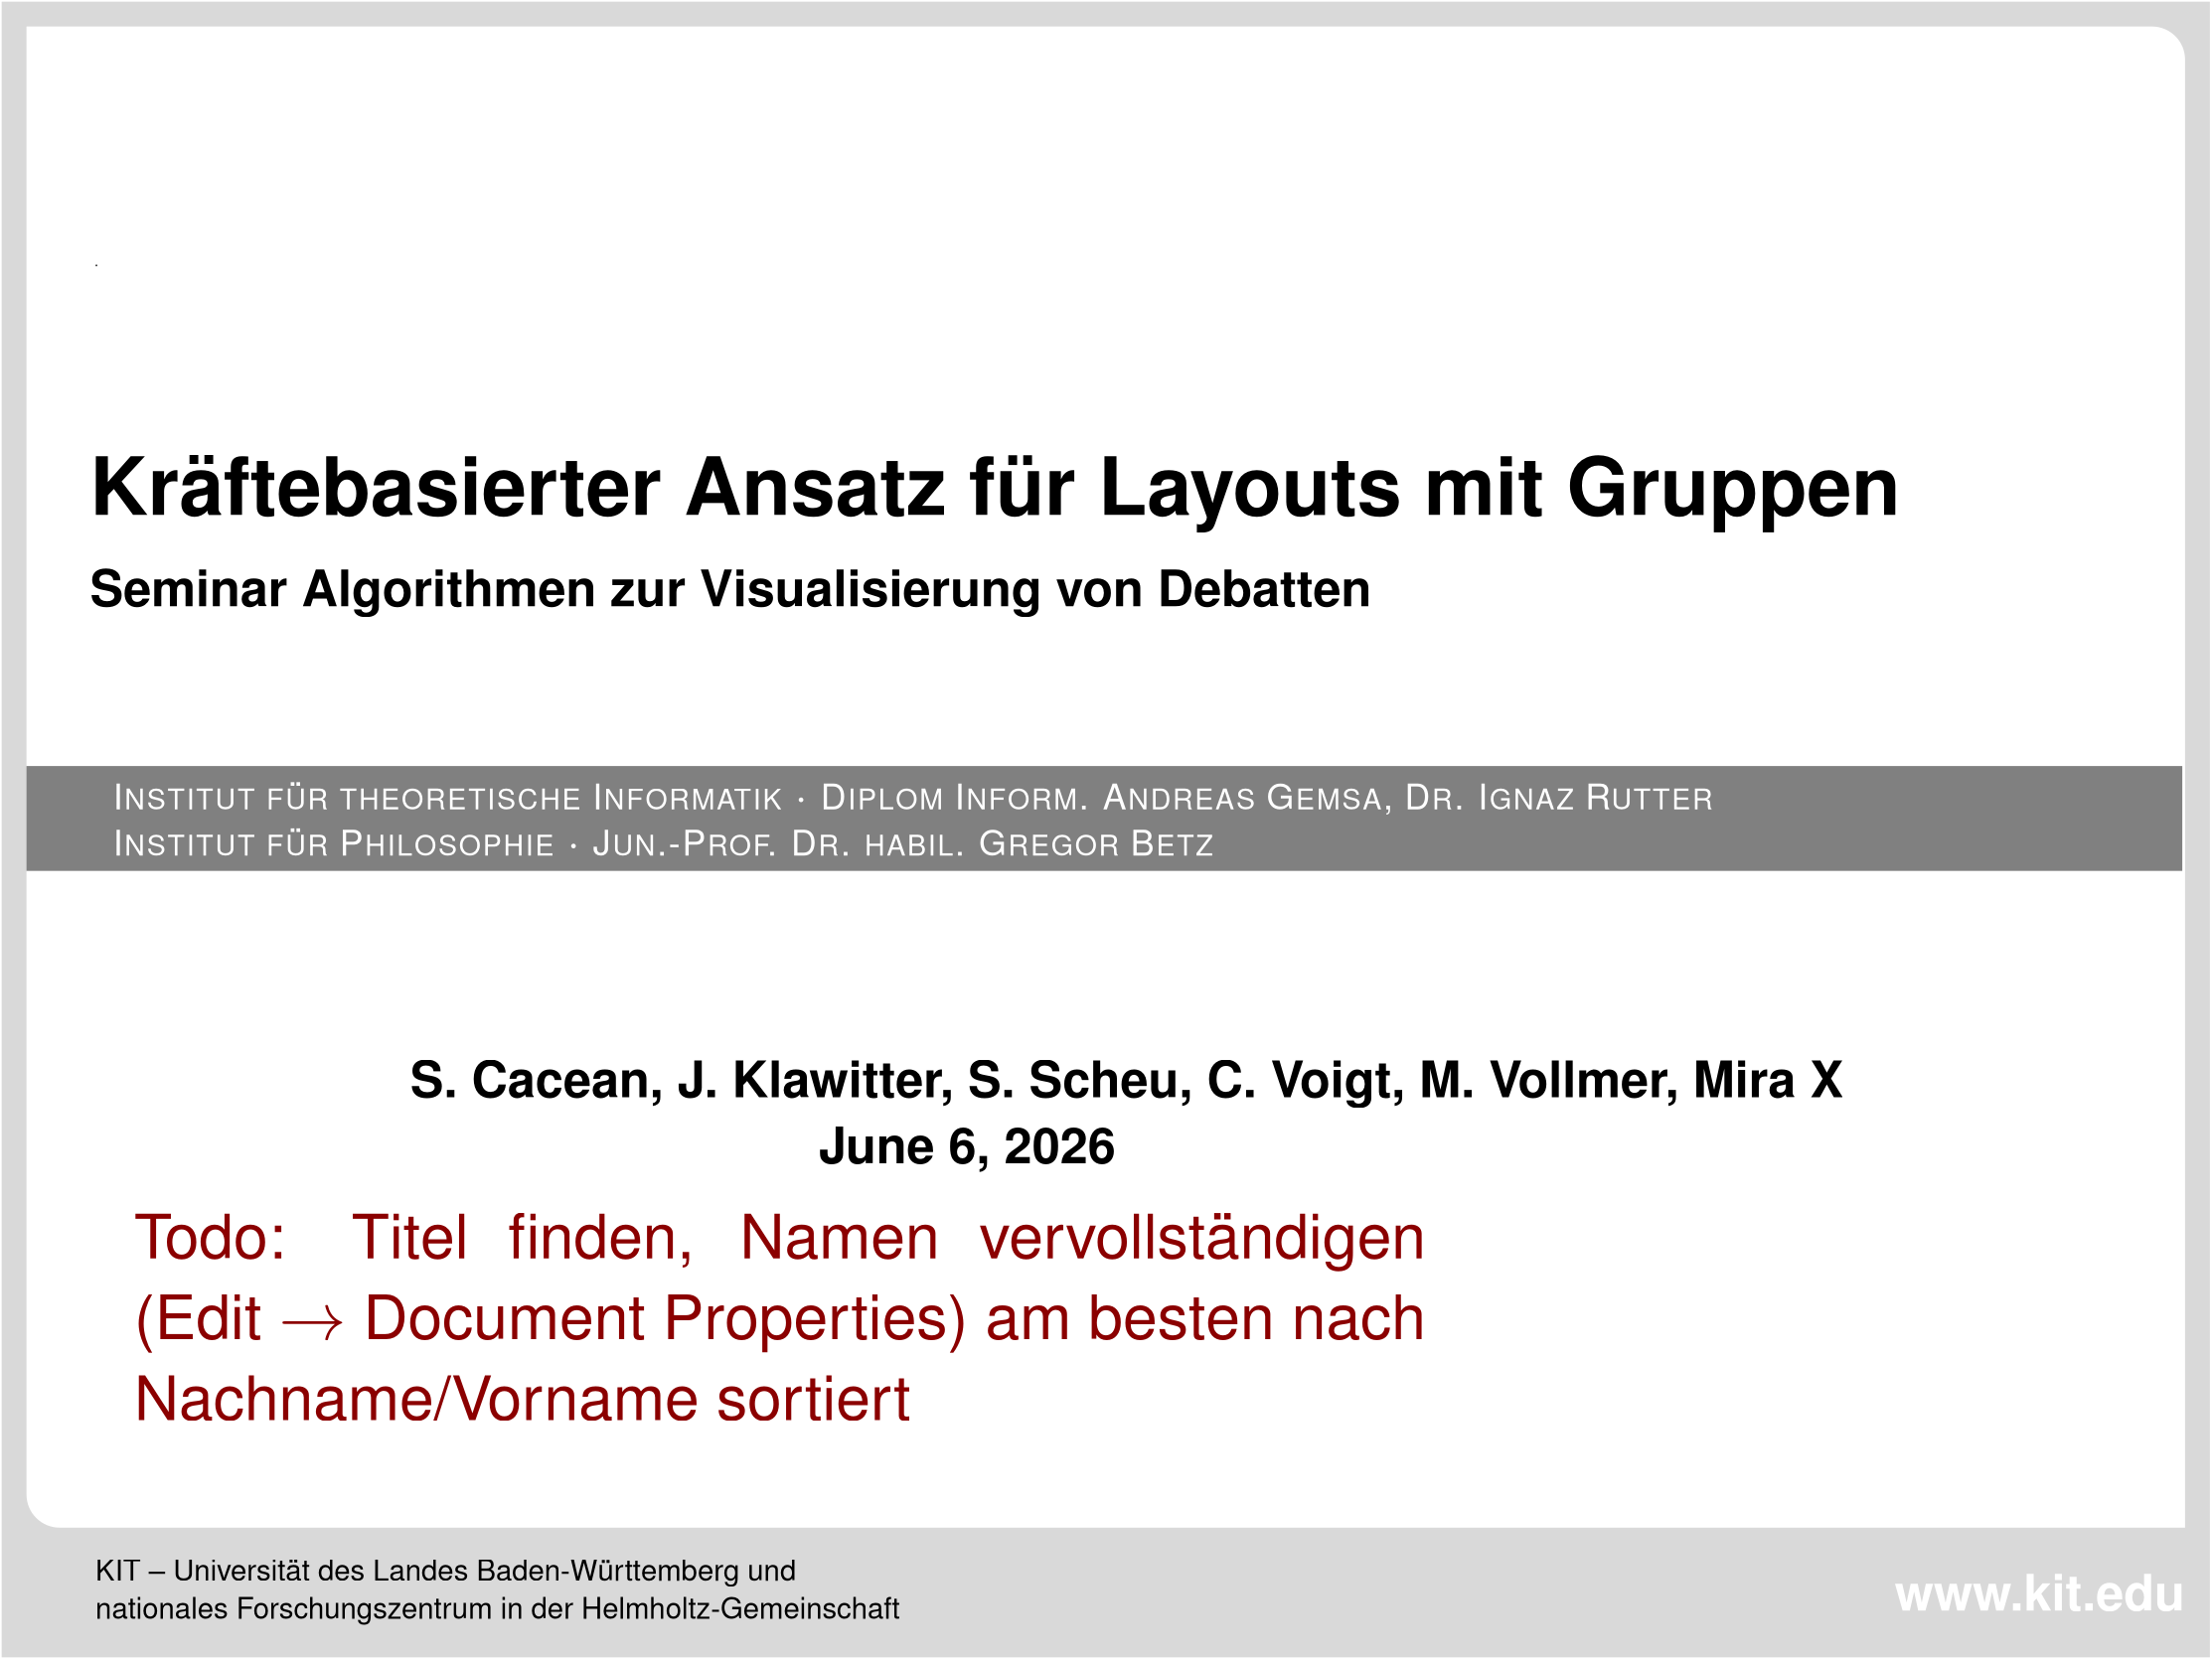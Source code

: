 <?xml version="1.0"?>
<!DOCTYPE ipe SYSTEM "ipe.dtd">
<ipe version="70005" creator="Ipe 7.1.4">
<info created="D:20090429144355" modified="D:20150217104508" title="Kräftebasierter Ansatz für Layouts mit Gruppen" author="Jonathan Klawitter, Michael Vollmer, Mira, Sebastian Cacean, Sven Scheu, Cristian Voigt"/>
<preamble>\usepackage[utf8]{inputenc}
\usepackage{amsmath,amssymb}
\renewcommand{\vec}[1]{\mathaccent&quot;017E {#1}}

% settings %%%%%%%%%%%%%%%
\hyphenation{formulieren}
\hyphenation{orthogonale}

\newcommand{\itemcolor}{KITgreen}
\newcommand{\name}{S. Cacean, J. Klawitter,  S. Scheu, C. Voigt, M. Vollmer, Mira X}
\newcommand{\prestitle}{Kräftebasierter Ansatz für Layouts mit Gruppen}
\newcommand{\pressubtitle}{}

\german
% \dorothea % activate this only for lecture slides
  </preamble>
<ipestyle name="basic">
<symbol name="arrow/arc(spx)">
<path stroke="sym-stroke" fill="sym-stroke" pen="sym-pen">
0 0 m
-1 0.333 l
-1 -0.333 l
h
</path>
</symbol>
<symbol name="arrow/farc(spx)">
<path stroke="sym-stroke" fill="white" pen="sym-pen">
0 0 m
-1 0.333 l
-1 -0.333 l
h
</path>
</symbol>
<symbol name="mark/circle(sx)" transformations="translations">
<path fill="sym-stroke">
0.6 0 0 0.6 0 0 e
0.4 0 0 0.4 0 0 e
</path>
</symbol>
<symbol name="mark/disk(sx)" transformations="translations">
<path fill="sym-stroke">
0.6 0 0 0.6 0 0 e
</path>
</symbol>
<symbol name="mark/fdisk(sfx)" transformations="translations">
<group>
<path fill="sym-fill">
0.5 0 0 0.5 0 0 e
</path>
<path fill="sym-stroke" fillrule="eofill">
0.6 0 0 0.6 0 0 e
0.4 0 0 0.4 0 0 e
</path>
</group>
</symbol>
<symbol name="mark/box(sx)" transformations="translations">
<path fill="sym-stroke" fillrule="eofill">
-0.6 -0.6 m
0.6 -0.6 l
0.6 0.6 l
-0.6 0.6 l
h
-0.4 -0.4 m
0.4 -0.4 l
0.4 0.4 l
-0.4 0.4 l
h
</path>
</symbol>
<symbol name="mark/square(sx)" transformations="translations">
<path fill="sym-stroke">
-0.6 -0.6 m
0.6 -0.6 l
0.6 0.6 l
-0.6 0.6 l
h
</path>
</symbol>
<symbol name="mark/fsquare(sfx)" transformations="translations">
<group>
<path fill="sym-fill">
-0.5 -0.5 m
0.5 -0.5 l
0.5 0.5 l
-0.5 0.5 l
h
</path>
<path fill="sym-stroke" fillrule="eofill">
-0.6 -0.6 m
0.6 -0.6 l
0.6 0.6 l
-0.6 0.6 l
h
-0.4 -0.4 m
0.4 -0.4 l
0.4 0.4 l
-0.4 0.4 l
h
</path>
</group>
</symbol>
<symbol name="mark/cross(sx)" transformations="translations">
<group>
<path fill="sym-stroke">
-0.43 -0.57 m
0.57 0.43 l
0.43 0.57 l
-0.57 -0.43 l
h
</path>
<path fill="sym-stroke">
-0.43 0.57 m
0.57 -0.43 l
0.43 -0.57 l
-0.57 0.43 l
h
</path>
</group>
</symbol>
<symbol name="arrow/fnormal(spx)">
<path stroke="sym-stroke" fill="white" pen="sym-pen">
0 0 m
-1 0.333 l
-1 -0.333 l
h
</path>
</symbol>
<symbol name="arrow/pointed(spx)">
<path stroke="sym-stroke" fill="sym-stroke" pen="sym-pen">
0 0 m
-1 0.333 l
-0.8 0 l
-1 -0.333 l
h
</path>
</symbol>
<symbol name="arrow/fpointed(spx)">
<path stroke="sym-stroke" fill="white" pen="sym-pen">
0 0 m
-1 0.333 l
-0.8 0 l
-1 -0.333 l
h
</path>
</symbol>
<symbol name="arrow/linear(spx)">
<path stroke="sym-stroke" pen="sym-pen">
-1 0.333 m
0 0 l
-1 -0.333 l
</path>
</symbol>
<symbol name="arrow/fdouble(spx)">
<path stroke="sym-stroke" fill="white" pen="sym-pen">
0 0 m
-1 0.333 l
-1 -0.333 l
h
-1 0 m
-2 0.333 l
-2 -0.333 l
h
</path>
</symbol>
<symbol name="arrow/double(spx)">
<path stroke="sym-stroke" fill="sym-stroke" pen="sym-pen">
0 0 m
-1 0.333 l
-1 -0.333 l
h
-1 0 m
-2 0.333 l
-2 -0.333 l
h
</path>
</symbol>
<pen name="heavier" value="0.8"/>
<pen name="fat" value="1.2"/>
<pen name="ultrafat" value="2"/>
<symbolsize name="large" value="5"/>
<symbolsize name="small" value="2"/>
<symbolsize name="tiny" value="1.1"/>
<arrowsize name="large" value="10"/>
<arrowsize name="small" value="5"/>
<arrowsize name="tiny" value="3"/>
<color name="red" value="1 0 0"/>
<color name="green" value="0 1 0"/>
<color name="blue" value="0 0 1"/>
<color name="yellow" value="1 1 0"/>
<color name="orange" value="1 0.647 0"/>
<color name="gold" value="1 0.843 0"/>
<color name="purple" value="0.627 0.125 0.941"/>
<color name="gray" value="0.745"/>
<color name="brown" value="0.647 0.165 0.165"/>
<color name="navy" value="0 0 0.502"/>
<color name="pink" value="1 0.753 0.796"/>
<color name="seagreen" value="0.18 0.545 0.341"/>
<color name="turquoise" value="0.251 0.878 0.816"/>
<color name="violet" value="0.933 0.51 0.933"/>
<color name="darkblue" value="0 0 0.545"/>
<color name="darkcyan" value="0 0.545 0.545"/>
<color name="darkgray" value="0.663"/>
<color name="darkgreen" value="0 0.392 0"/>
<color name="darkmagenta" value="0.545 0 0.545"/>
<color name="darkorange" value="1 0.549 0"/>
<color name="darkred" value="0.545 0 0"/>
<color name="lightblue" value="0.678 0.847 0.902"/>
<color name="lightcyan" value="0.878 1 1"/>
<color name="lightgray" value="0.827"/>
<color name="lightgreen" value="0.565 0.933 0.565"/>
<color name="lightyellow" value="1 1 0.878"/>
<dashstyle name="dashed" value="[4] 0"/>
<dashstyle name="dotted" value="[1 3] 0"/>
<dashstyle name="dash dotted" value="[4 2 1 2] 0"/>
<dashstyle name="dash dot dotted" value="[4 2 1 2 1 2] 0"/>
<textsize name="large" value="\large"/>
<textsize name="Large" value="\Large"/>
<textsize name="LARGE" value="\LARGE"/>
<textsize name="huge" value="\huge"/>
<textsize name="Huge" value="\Huge"/>
<textsize name="small" value="\small"/>
<textsize name="footnote" value="\footnotesize"/>
<textsize name="tiny" value="\tiny"/>
<textstyle name="center" begin="\begin{center}" end="\end{center}"/>
<textstyle name="itemize" begin="\begin{itemize}" end="\end{itemize}"/>
<textstyle name="item" begin="\begin{itemize}\item{}" end="\end{itemize}"/>
<gridsize name="4 pts" value="4"/>
<gridsize name="8 pts (~3 mm)" value="8"/>
<gridsize name="16 pts (~6 mm)" value="16"/>
<gridsize name="32 pts (~12 mm)" value="32"/>
<gridsize name="10 pts (~3.5 mm)" value="10"/>
<gridsize name="20 pts (~7 mm)" value="20"/>
<gridsize name="14 pts (~5 mm)" value="14"/>
<gridsize name="28 pts (~10 mm)" value="28"/>
<gridsize name="56 pts (~20 mm)" value="56"/>
<anglesize name="90 deg" value="90"/>
<anglesize name="60 deg" value="60"/>
<anglesize name="45 deg" value="45"/>
<anglesize name="30 deg" value="30"/>
<anglesize name="22.5 deg" value="22.5"/>
<tiling name="falling" angle="-60" step="4" width="1"/>
<tiling name="rising" angle="30" step="4" width="1"/>
</ipestyle>
<ipestyle name="KIT-Presentation">
<symbol name="Background">
<group matrix="1 0 0 1 2 0">
<use name="mark/disk(sx)" pos="128 -40" size="normal" stroke="KITgreen"/>
<use name="mark/disk(sx)" pos="128 -40" size="normal" stroke="KITgreen70"/>
<use name="mark/disk(sx)" pos="128 -40" size="normal" stroke="KITgreen50"/>
<use name="mark/disk(sx)" pos="128 -40" size="normal" stroke="KITgreen30"/>
<use name="mark/disk(sx)" pos="128 -40" size="normal" stroke="KITgreen15"/>
<use name="mark/disk(sx)" pos="128 -40" size="normal" stroke="KITblue"/>
<use name="mark/disk(sx)" pos="128 -40" size="normal" stroke="KITblue70"/>
<use name="mark/disk(sx)" pos="128 -40" size="normal" stroke="KITblue50"/>
<use name="mark/disk(sx)" pos="128 -40" size="normal" stroke="KITblue30"/>
<use name="mark/disk(sx)" pos="128 -40" size="normal" stroke="KITblue15"/>
<use name="mark/disk(sx)" pos="128 -40" size="normal" stroke="KITblack"/>
<use name="mark/disk(sx)" pos="128 -40" size="normal" stroke="KITblack70"/>
<use name="mark/disk(sx)" pos="128 -40" size="normal" stroke="KITblack50"/>
<use name="mark/disk(sx)" pos="128 -40" size="normal" stroke="KITblack30"/>
<use name="mark/disk(sx)" pos="128 -40" size="normal" stroke="KITblack15"/>
<use name="mark/disk(sx)" pos="128 -40" size="normal" stroke="KITpalegreen"/>
<use name="mark/disk(sx)" pos="128 -40" size="normal" stroke="KITpalegreen70"/>
<use name="mark/disk(sx)" pos="128 -40" size="normal" stroke="KITpalegreen50"/>
<use name="mark/disk(sx)" pos="128 -40" size="normal" stroke="KITpalegreen30"/>
<use name="mark/disk(sx)" pos="128 -40" size="normal" stroke="KITpalegreen15"/>
<use name="mark/disk(sx)" pos="128 -40" size="normal" stroke="KITyellow"/>
<use name="mark/disk(sx)" pos="128 -40" size="normal" stroke="KITyellow70"/>
<use name="mark/disk(sx)" pos="128 -40" size="normal" stroke="KITyellow50"/>
<use name="mark/disk(sx)" pos="128 -40" size="normal" stroke="KITyellow30"/>
<use name="mark/disk(sx)" pos="128 -40" size="normal" stroke="KITyellow15"/>
<use name="mark/disk(sx)" pos="128 -40" size="normal" stroke="KITorange"/>
<use name="mark/disk(sx)" pos="128 -40" size="normal" stroke="KITorange70"/>
<use name="mark/disk(sx)" pos="128 -40" size="normal" stroke="KITorange50"/>
<use name="mark/disk(sx)" pos="128 -40" size="normal" stroke="KITorange30"/>
<use name="mark/disk(sx)" pos="128 -40" size="normal" stroke="KITorange15"/>
<use name="mark/disk(sx)" pos="128 -40" size="normal" stroke="KITbrown"/>
<use name="mark/disk(sx)" pos="128 -40" size="normal" stroke="KITbrown70"/>
<use name="mark/disk(sx)" pos="128 -40" size="normal" stroke="KITbrown50"/>
<use name="mark/disk(sx)" pos="128 -40" size="normal" stroke="KITbrown30"/>
<use name="mark/disk(sx)" pos="128 -40" size="normal" stroke="KITbrown15"/>
<use name="mark/disk(sx)" pos="128 -40" size="normal" stroke="KITred"/>
<use name="mark/disk(sx)" pos="128 -40" size="normal" stroke="KITred70"/>
<use name="mark/disk(sx)" pos="128 -40" size="normal" stroke="KITred50"/>
<use name="mark/disk(sx)" pos="128 -40" size="normal" stroke="KITred30"/>
<use name="mark/disk(sx)" pos="128 -40" size="normal" stroke="KITred15"/>
<use name="mark/disk(sx)" pos="128 -40" size="normal" stroke="KITlilac"/>
<use name="mark/disk(sx)" pos="128 -40" size="normal" stroke="KITlilac70"/>
<use name="mark/disk(sx)" pos="128 -40" size="normal" stroke="KITlilac50"/>
<use name="mark/disk(sx)" pos="128 -40" size="normal" stroke="KITlilac30"/>
<use name="mark/disk(sx)" pos="128 -40" size="normal" stroke="KITlilac15"/>
<use name="mark/disk(sx)" pos="128 -40" size="normal" stroke="KITcyanblue"/>
<use name="mark/disk(sx)" pos="128 -40" size="normal" stroke="KITcyanblue70"/>
<use name="mark/disk(sx)" pos="128 -40" size="normal" stroke="KITcyanblue50"/>
<use name="mark/disk(sx)" pos="128 -40" size="normal" stroke="KITcyanblue30"/>
<use name="mark/disk(sx)" pos="128 -40" size="normal" stroke="KITcyanblue15"/>
<use name="mark/disk(sx)" pos="128 -40" size="normal" stroke="KITseablue"/>
<use name="mark/disk(sx)" pos="128 -40" size="normal" stroke="KITseablue70"/>
<use name="mark/disk(sx)" pos="128 -40" size="normal" stroke="KITseablue50"/>
<use name="mark/disk(sx)" pos="128 -40" size="normal" stroke="KITseablue30"/>
<use name="mark/disk(sx)" pos="128 -40" size="normal" stroke="KITseablue15"/>
<path fill="KITblack15">
-13 -22 m
12 0 0 -12 -13 -10 -25 -10 a
-25 522 l
745 522 l
12 0 0 -12 745 510 757 510 a
757 -22 l
h
-34 -69 m
766 -69 l
766 531 l
-34 531 l
h
</path>
<text matrix="0.0410872 0 0 0.0410872 627.139 450.083" pos="240 144" stroke="black" type="label" width="2318.8" height="0" depth="0" valign="baseline">\kitlogo</text>
<text matrix="1 0 0 1 -98 -201.642" pos="106 168" stroke="black" type="minipage" width="497" height="17.5973" depth="6.118" valign="top" size="verytiny">\name \ -- \prestitle</text>
<group matrix="1 0 0 1 129 -9.5">
<group matrix="0.5 0 0 0.5 265.5 -52.5">
<path matrix="1 0 0 1 -145 -25" fill="KITblue">
420 40 m
16 0 0 16 436 40 436 24 a
436 40 l
h
</path>
<path matrix="1 0 0 1 -143 -25" fill="KITblue">
436 24 m
16 0 0 16 436 40 452 40 a
436 40 l
h
</path>
<path matrix="1 0 0 1 -145 -23" fill="KITblue">
436 56 m
16 0 0 16 436 40 420 40 a
436 40 l
h
</path>
</group>
<group matrix="0.5 0 0 0.5 262.5 -52.5">
<path matrix="1 0 0 1 -105 -25" fill="KITblue">
420 40 m
16 0 0 16 436 40 436 24 a
436 40 l
h
</path>
<path matrix="1 0 0 1 -103 -25" fill="KITblue">
436 24 m
16 0 0 16 436 40 452 40 a
436 40 l
h
</path>
<path matrix="1 0 0 1 -105 -23" fill="KITblue">
436 56 m
16 0 0 16 436 40 420 40 a
436 40 l
h
</path>
<path matrix="1 0 0 1 -103 -23" fill="KITblue">
452 40 m
16 0 0 16 436 40 436 56 a
436 40 l
h
</path>
</group>
<group matrix="0.5 0 0 0.5 262.5 -55.5">
<path matrix="1 0 0 1 25 -33" fill="KITblue">
308 72 m
324 72 l
324 88 l
308 88 l
h
</path>
<path matrix="1 0 0 1 7 -15" fill="KITblue">
308 72 m
324 72 l
324 88 l
308 88 l
h
</path>
<path matrix="1 0 0 1 -105 15" fill="KITblue">
420 40 m
16 0 0 16 436 40 436 24 a
436 40 l
h
</path>
</group>
<group matrix="0.5 0 0 0.5 265.5 -55.5">
<path matrix="1 0 0 1 -145 17" fill="KITblue">
436 56 m
16 0 0 16 436 40 420 40 a
436 40 l
h
</path>
<path matrix="1 0 0 1 -143 17" fill="KITblue">
452 40 m
16 0 0 16 436 40 436 56 a
436 40 l
h
</path>
<path matrix="1 0 0 1 -15 -33" fill="KITblue">
308 72 m
324 72 l
324 88 l
308 88 l
h
</path>
<path matrix="1 0 0 1 -33 -33" fill="KITblue">
308 72 m
324 72 l
324 88 l
308 88 l
h
</path>
</group>
</group>
<text matrix="1 0 0 1 -146 -7.60325" pos="719 -26" stroke="black" type="minipage" width="165" height="17.6295" depth="6.164" valign="top" size="verytiny">\algoinstfoot

      </text>
</group>
</symbol>
<symbol name="KITItem(f)">
<path fill="sym-fill">
-0.2 -0.4 m
0.2 0 0 -0.2 -0.2 -0.2 -0.4 -0.2 a
-0.4 0.4 l
0.2 0.4 l
0.2 0 0 -0.2 0.2 0.2 0.4 0.2 a
0.4 -0.4 l
h
</path>
</symbol>
<symbol name="KIT-Box">
<group>
<path matrix="1 0 0 1 0 215.315" fill="KITblue">
736 248 m
-8 248 l
-8 216 l
744 216 l
744 240 l
8 0 0 8 736 240 736 248 a
h
</path>
<path matrix="1 0 0 1 0 210.496" fill="KITblack15">
-8 152 m
-8 220.819 l
744 220.819 l
744 144 l
0 144 l
8 0 0 -8 0 152 -8 152 a
h
</path>
<text matrix="1 0 0 1 0 457" pin="h" transformations="translations" pos="0 0" stroke="white" type="minipage" width="736" height="14.4133" depth="2.1805" valign="top">Titel</text>
<text matrix="1 0 0 1 0 424.315" transformations="translations" pos="0 0" stroke="black" type="minipage" width="736" height="31.3527" depth="19.159" valign="top">Zweizeiliger Text -- Zweizeiliger Text -- Zweizeiliger Text -- Zweizeiliger Text -- Zweizeiliger Text</text>
</group>
</symbol>
<symbol name="KITLogoEN">
<group>
<path fill="0.137 0.121 0.125" fillrule="wind">
122.32 20.2648 m
100.945 20.2648 l
75.541 47.5883 l
75.541 63.1949 l
100.172 90.4391 l
122.166 90.4391 l
93.8203 55.1207 l
122.32 20.2648 l
</path>
<path fill="0.137 0.121 0.125" fillrule="wind">
125.567 20.2754 m
144.774 20.2754 l
144.774 90.3848 l
125.567 90.3848 l
125.567 20.2754 l
h
</path>
<path fill="0.137 0.121 0.125" fillrule="wind">
195.731 90.3879 m
149.416 90.3879 l
149.416 74.5617 l
162.971 74.5617 l
162.971 20.2102 l
182.178 20.2102 l
182.178 74.5617 l
195.731 74.5617 l
195.731 90.3879 l
</path>
<path fill="0.045 0.556 0.846" fillrule="wind">
70.952 20.2711 m
70.9414 20.2941 l
70.9414 20.2844 l
70.952 20.2711 l
</path>
<path fill="0.045 0.556 0.846" fillrule="wind">
70.9414 20.2777 m
70.9414 20.2844 l
70.9391 20.2871 l
70.9414 20.2777 l
</path>
<path fill="0 0.661 0.563" fillrule="wind">
16.1211 64.7316 m
12.4453 60.2824 9.31289 55.3707 6.8082 50.1027 c
70.941 20.2652 l
16.1211 64.7316 l
</path>
<path fill="0 0.661 0.563" fillrule="wind">
70.9336 20.2953 m
41.009 83.8852 l
35.7285 81.4516 30.8012 78.3891 26.3238 74.7852 c
70.9398 20.2715 l
70.9336 20.2953 l
</path>
<path fill="0.045 0.556 0.846" fillrule="wind">
70.9391 20.2871 m
70.9414 20.2844 l
70.9414 20.2941 l
70.9324 20.3121 l
70.9391 20.2871 l
</path>
<path fill="0.045 0.556 0.846" fillrule="wind">
70.9391 20.2871 m
70.9414 20.2844 l
70.9414 20.2941 l
70.9324 20.3121 l
70.9391 20.2871 l
</path>
<path fill="0 0.661 0.563" fillrule="wind">
2.21719 37.4426 m
0.808984 31.9473 0.0527344 26.1914 0.0234375 20.2633 c
70.9188 20.2633 l
2.21719 37.4426 l
</path>
<path fill="0.137 0.121 0.125" fillrule="wind">
70.9426 20.2777 m
70.975 90.3207 l
70.798 90.3223 70.623 90.334 70.4457 90.334 c
64.7359 90.334 59.1918 89.6379 53.8766 88.3551 c
70.9336 20.2953 l
70.9426 20.2777 l
</path>
<path fill="0.137 0.121 0.125" fillrule="wind">
0 11.7824 m
1.28086 11.7824 l
1.28086 7.85156 l
5.09727 11.7824 l
6.80039 11.7824 l
2.6 7.55586 l
7.1332 2.84297 l
5.26367 2.84297 l
1.28086 7.22383 l
1.28086 2.84297 l
0 2.84297 l
0 11.7824 l
</path>
<path fill="0.137 0.121 0.125" fillrule="wind">
12.1277 5.95508 m
11.8715 5.95508 11.6156 5.98164 11.3594 5.98164 c
10.7066 5.98164 9.09258 5.87812 9.09258 4.72461 c
9.09258 4.03516 9.7582 3.66328 10.3098 3.66328 c
11.5 3.66328 12.1277 4.40625 12.1277 5.37891 c
12.1277 5.95508 l
h
8.55508 8.91328 m
9.15664 9.27266 9.87383 9.52734 10.7066 9.52734 c
12.5762 9.52734 13.332 8.60664 13.332 6.82617 c
13.332 4.12422 l
13.332 3.38086 13.3574 3.03516 13.3828 2.84297 c
12.2555 2.84297 l
12.2555 3.68867 l
12.2301 3.68867 l
11.9488 3.29219 11.3082 2.68945 10.2066 2.68945 c
8.79844 2.68945 7.81211 3.30352 7.81211 4.72461 c
7.81211 6.36523 9.6043 6.87695 10.8473 6.87695 c
11.3207 6.87695 11.6539 6.87695 12.1277 6.85156 c
12.1277 7.97969 11.718 8.55469 10.5141 8.55469 c
9.83594 8.55469 9.10586 8.29883 8.61875 7.88984 c
8.55508 8.91328 l
</path>
<path fill="0.137 0.121 0.125" fillrule="wind">
15.2816 9.375 m
16.4086 9.375 l
16.4086 8.3625 l
16.434 8.3625 l
16.7543 9.04102 17.4457 9.52734 18.1379 9.52734 c
18.4965 9.52734 18.6758 9.49023 18.9312 9.43867 c
18.9312 8.3625 l
18.7145 8.45234 18.4707 8.47852 18.2656 8.47852 c
17.1898 8.47852 16.4855 7.4543 16.4855 5.81445 c
16.4855 2.84297 l
15.2816 2.84297 l
15.2816 9.375 l
</path>
<path fill="0.137 0.121 0.125" fillrule="wind">
20.2633 2.84297 m
21.4668 2.84297 l
21.4668 3.0456 l
21.4668 3.2356 l
21.4668 12.4484 l
20.2633 12.4484 l
20.2633 2.84297 l
h
</path>
<path fill="0.137 0.121 0.125" fillrule="wind">
23.202 4.12422 m
23.6762 3.81641 24.3555 3.66328 24.7008 3.66328 c
25.2512 3.66328 25.9301 3.89375 25.9301 4.59688 c
25.9301 5.78828 23.1 5.68672 23.1 7.51758 c
23.1 8.875 24.1113 9.52734 25.4047 9.52734 c
25.9688 9.52734 26.4293 9.41328 26.9039 9.27266 c
26.8008 8.22266 l
26.532 8.38867 25.8148 8.55469 25.5332 8.55469 c
24.918 8.55469 24.3809 8.29883 24.3809 7.76094 c
24.3809 6.42969 27.2109 6.8125 27.2109 4.72461 c
27.2109 3.33008 26.0969 2.68945 24.9316 2.68945 c
24.3164 2.68945 23.6891 2.75312 23.1383 3.04883 c
23.202 4.12422 l
</path>
<path fill="0.137 0.121 0.125" fillrule="wind">
28.6711 9.375 m
29.798 9.375 l
29.798 8.3625 l
29.823 8.3625 l
30.1438 9.04102 30.8344 9.52734 31.527 9.52734 c
31.8852 9.52734 32.0648 9.49023 32.3203 9.43867 c
32.3203 8.3625 l
32.1031 8.45234 31.8598 8.47852 31.6547 8.47852 c
30.5789 8.47852 29.8746 7.4543 29.8746 5.81445 c
29.8746 2.84297 l
28.6711 2.84297 l
28.6711 9.375 l
</path>
<path fill="0.137 0.121 0.125" fillrule="wind">
39.3516 2.84297 m
38.1863 2.84297 l
38.1863 3.88008 l
38.1605 3.88008 l
37.802 3.13789 36.9312 2.68945 36.0219 2.68945 c
34.3316 2.68945 33.5758 3.73945 33.5758 5.49414 c
33.5758 9.375 l
34.7793 9.375 l
34.7793 5.99414 l
34.7793 4.4707 35.1129 3.72773 36.1625 3.66328 c
37.5332 3.66328 38.148 4.76367 38.148 6.35273 c
38.148 9.375 l
39.3516 9.375 l
39.3516 2.84297 l
</path>
<path fill="0.137 0.121 0.125" fillrule="wind">
41.3336 12.4484 m
42.5375 12.4484 l
42.5375 8.43945 l
42.5637 8.43945 l
42.9984 9.13086 43.7543 9.52734 44.6637 9.52734 c
46.3547 9.52734 47.1098 8.47852 47.1098 6.72383 c
47.1098 2.84297 l
45.9059 2.84297 l
45.9059 6.22383 l
45.9059 7.74727 45.573 8.49023 44.523 8.55469 c
43.1523 8.55469 42.5375 7.4543 42.5375 5.86523 c
42.5375 2.84297 l
41.3336 2.84297 l
41.3336 12.4484 l
</path>
<path fill="0.137 0.121 0.125" fillrule="wind">
53.3512 6.7375 m
53.3512 7.73555 52.7629 8.55469 51.725 8.55469 c
50.5469 8.55469 50.0602 7.58203 49.9707 6.7375 c
53.3512 6.7375 l
h
54.1324 3.1125 m
53.6719 2.94531 53.1465 2.68945 52.0715 2.68945 c
49.7527 2.68945 48.6898 4.09883 48.6898 6.22383 c
48.6898 8.1582 49.9062 9.52734 51.7504 9.52734 c
53.9277 9.52734 54.6324 7.94062 54.6324 5.83906 c
49.9707 5.83906 l
49.9707 4.54609 50.9824 3.66328 52.1223 3.66328 c
52.9164 3.66328 53.8383 4.07344 54.1324 4.31562 c
54.1324 3.1125 l
</path>
<path fill="0.137 0.121 0.125" fillrule="wind">
59.9211 2.84297 m
61.2016 2.84297 l
61.2016 3.16325 l
61.2016 3.44325 l
61.2016 11.7824 l
59.9211 11.7824 l
59.9211 2.84297 l
h
</path>
<path fill="0.137 0.121 0.125" fillrule="wind">
63.3145 9.375 m
64.4801 9.375 l
64.4801 8.33789 l
64.5062 8.33789 l
64.8648 9.08008 65.7355 9.52734 66.6445 9.52734 c
68.3352 9.52734 69.0906 8.47852 69.0906 6.72383 c
69.0906 2.84297 l
67.8867 2.84297 l
67.8867 6.22383 l
67.8867 7.74727 67.5543 8.49023 66.5039 8.55469 c
65.1332 8.55469 64.5188 7.4543 64.5188 5.86523 c
64.5188 2.84297 l
63.3145 2.84297 l
63.3145 9.375 l
</path>
<path fill="0.137 0.121 0.125" fillrule="wind">
70.6965 4.12422 m
71.1699 3.81641 71.8484 3.66328 72.1949 3.66328 c
72.7449 3.66328 73.4238 3.89375 73.4238 4.59688 c
73.4238 5.78828 70.5941 5.68672 70.5941 7.51758 c
70.5941 8.875 71.6055 9.52734 72.8988 9.52734 c
73.4629 9.52734 73.9234 9.41328 74.398 9.27266 c
74.2949 8.22266 l
74.0266 8.38867 73.309 8.55469 73.027 8.55469 c
72.4121 8.55469 71.8738 8.29883 71.8738 7.76094 c
71.8738 6.42969 74.7051 6.8125 74.7051 4.72461 c
74.7051 3.33008 73.5902 2.68945 72.4246 2.68945 c
71.8102 2.68945 71.1832 2.75312 70.6324 3.04883 c
70.6965 4.12422 l
</path>
<path fill="0.137 0.121 0.125" fillrule="wind">
79.8082 8.40156 m
78.0793 8.40156 l
78.0793 4.8293 l
78.0793 4.07344 78.5398 3.66328 79.0906 3.66328 c
79.4625 3.66328 79.7312 3.77852 79.9105 3.89375 c
79.9105 2.86914 l
79.6418 2.79219 79.2703 2.68945 78.8863 2.68945 c
77.6438 2.68945 76.875 3.2793 76.875 4.58516 c
76.875 8.40156 l
75.4027 8.40156 l
75.4027 9.375 l
76.875 9.375 l
76.875 10.8859 l
78.0793 11.2703 l
78.0793 9.375 l
79.8082 9.375 l
79.8082 8.40156 l
</path>
<path fill="0.137 0.121 0.125" fillrule="wind">
81.2809 9.375 m
82.4844 9.375 l
82.4844 2.84297 l
81.2809 2.84297 l
81.2809 9.375 l
h
82.5613 10.834 m
81.2043 10.834 l
81.2043 12.1914 l
82.5613 12.1914 l
82.5613 10.834 l
</path>
<path fill="0.137 0.121 0.125" fillrule="wind">
88.1129 8.40156 m
86.384 8.40156 l
86.384 4.8293 l
86.384 4.07344 86.8453 3.66328 87.3961 3.66328 c
87.7676 3.66328 88.0359 3.77852 88.2152 3.89375 c
88.2152 2.86914 l
87.9465 2.79219 87.5754 2.68945 87.1914 2.68945 c
85.9488 2.68945 85.1801 3.2793 85.1801 4.58516 c
85.1801 8.40156 l
83.7074 8.40156 l
83.7074 9.375 l
85.1801 9.375 l
85.1801 10.8859 l
86.384 11.2703 l
86.384 9.375 l
88.1129 9.375 l
88.1129 8.40156 l
</path>
<path fill="0.137 0.121 0.125" fillrule="wind">
95.234 2.84297 m
94.0676 2.84297 l
94.0676 3.88008 l
94.0422 3.88008 l
93.6836 3.13789 92.8129 2.68945 91.9039 2.68945 c
90.2133 2.68945 89.4574 3.73945 89.4574 5.49414 c
89.4574 9.375 l
90.6617 9.375 l
90.6617 5.99414 l
90.6617 4.4707 90.9941 3.72773 92.0445 3.66328 c
93.4148 3.66328 94.0297 4.76367 94.0297 6.35273 c
94.0297 9.375 l
95.234 9.375 l
95.234 2.84297 l
</path>
<path fill="0.137 0.121 0.125" fillrule="wind">
100.784 8.40156 m
99.0562 8.40156 l
99.0562 4.8293 l
99.0562 4.07344 99.5172 3.66328 100.068 3.66328 c
100.439 3.66328 100.708 3.77852 100.888 3.89375 c
100.888 2.86914 l
100.618 2.79219 100.247 2.68945 99.8633 2.68945 c
98.6207 2.68945 97.852 3.2793 97.852 4.58516 c
97.852 8.40156 l
96.3801 8.40156 l
96.3801 9.375 l
97.852 9.375 l
97.852 10.8859 l
99.0562 11.2703 l
99.0562 9.375 l
100.784 9.375 l
100.784 8.40156 l
</path>
<path fill="0.137 0.121 0.125" fillrule="wind">
106.38 6.7375 m
106.38 7.73555 105.791 8.55469 104.755 8.55469 c
103.576 8.55469 103.089 7.58203 102.999 6.7375 c
106.38 6.7375 l
h
107.162 3.1125 m
106.699 2.94531 106.177 2.68945 105.1 2.68945 c
102.781 2.68945 101.718 4.09883 101.718 6.22383 c
101.718 8.1582 102.936 9.52734 104.778 9.52734 c
106.956 9.52734 107.661 7.94062 107.661 5.83906 c
102.999 5.83906 l
102.999 4.54609 104.011 3.66328 105.15 3.66328 c
105.943 3.66328 106.868 4.07344 107.162 4.31562 c
107.162 3.1125 l
</path>
<path fill="0.137 0.121 0.125" fillrule="wind">
115.729 3.66328 m
117.139 3.66328 117.765 4.94336 117.765 6.10859 c
117.765 7.35078 117.009 8.55469 115.729 8.55469 c
114.437 8.55469 113.681 7.35078 113.681 6.10859 c
113.681 4.94336 114.307 3.66328 115.729 3.66328 c
h
115.729 9.52734 m
117.714 9.52734 119.046 8.09375 119.046 6.10859 c
119.046 4.23828 117.688 2.68945 115.729 2.68945 c
113.757 2.68945 112.399 4.23828 112.399 6.10859 c
112.399 8.09375 113.731 9.52734 115.729 9.52734 c
</path>
<path fill="0.137 0.121 0.125" fillrule="wind">
121.288 8.40156 m
119.751 8.40156 l
119.751 9.375 l
121.288 9.375 l
121.288 9.97578 l
121.288 11.5637 121.697 12.6027 123.477 12.6027 c
123.784 12.6027 124.041 12.5637 124.283 12.5254 c
124.232 11.552 l
124.092 11.6027 123.862 11.6281 123.657 11.6281 c
122.619 11.6281 122.492 10.9629 122.492 10.0793 c
122.492 9.375 l
124.221 9.375 l
124.221 8.40156 l
122.492 8.40156 l
122.492 2.84297 l
121.288 2.84297 l
121.288 8.40156 l
</path>
<path fill="0.137 0.121 0.125" fillrule="wind">
130.943 10.6555 m
128.165 10.6555 l
128.165 11.7824 l
135.002 11.7824 l
135.002 10.6555 l
132.224 10.6555 l
132.224 2.84297 l
130.943 2.84297 l
130.943 10.6555 l
</path>
<path fill="0.137 0.121 0.125" fillrule="wind">
139.461 6.7375 m
139.461 7.73555 138.874 8.55469 137.836 8.55469 c
136.657 8.55469 136.169 7.58203 136.081 6.7375 c
139.461 6.7375 l
h
140.242 3.1125 m
139.782 2.94531 139.258 2.68945 138.181 2.68945 c
135.862 2.68945 134.801 4.09883 134.801 6.22383 c
134.801 8.1582 136.017 9.52734 137.861 9.52734 c
140.039 9.52734 140.741 7.94062 140.741 5.83906 c
136.081 5.83906 l
136.081 4.54609 137.094 3.66328 138.231 3.66328 c
139.026 3.66328 139.948 4.07344 140.242 4.31562 c
140.242 3.1125 l
</path>
<path fill="0.137 0.121 0.125" fillrule="wind">
146.558 8.27344 m
146.097 8.46484 145.635 8.55469 145.251 8.55469 c
143.906 8.55469 143.15 7.35078 143.15 6.10859 c
143.15 4.94336 143.778 3.66328 145.327 3.66328 c
145.737 3.66328 146.25 3.79102 146.622 4.03516 c
146.712 2.95898 l
146.213 2.72773 145.635 2.68945 145.2 2.68945 c
143.227 2.68945 141.869 4.23828 141.869 6.10859 c
141.869 8.09375 143.203 9.52734 145.2 9.52734 c
145.686 9.52734 146.314 9.41328 146.659 9.27266 c
146.558 8.27344 l
</path>
<path fill="0.137 0.121 0.125" fillrule="wind">
147.99 12.4484 m
149.195 12.4484 l
149.195 8.43945 l
149.221 8.43945 l
149.655 9.13086 150.411 9.52734 151.321 9.52734 c
153.012 9.52734 153.768 8.47852 153.768 6.72383 c
153.768 2.84297 l
152.563 2.84297 l
152.563 6.22383 l
152.563 7.74727 152.23 8.49023 151.181 8.55469 c
149.81 8.55469 149.195 7.4543 149.195 5.86523 c
149.195 2.84297 l
147.99 2.84297 l
147.99 12.4484 l
</path>
<path fill="0.137 0.121 0.125" fillrule="wind">
155.735 9.375 m
156.9 9.375 l
156.9 8.33789 l
156.926 8.33789 l
157.284 9.08008 158.155 9.52734 159.063 9.52734 c
160.754 9.52734 161.51 8.47852 161.51 6.72383 c
161.51 2.84297 l
160.308 2.84297 l
160.308 6.22383 l
160.308 7.74727 159.973 8.49023 158.923 8.55469 c
157.552 8.55469 156.938 7.4543 156.938 5.86523 c
156.938 2.84297 l
155.735 2.84297 l
155.735 9.375 l
</path>
<path fill="0.137 0.121 0.125" fillrule="wind">
166.397 3.66328 m
167.807 3.66328 168.434 4.94336 168.434 6.10859 c
168.434 7.35078 167.678 8.55469 166.397 8.55469 c
165.104 8.55469 164.349 7.35078 164.349 6.10859 c
164.349 4.94336 164.976 3.66328 166.397 3.66328 c
h
166.397 9.52734 m
168.383 9.52734 169.714 8.09375 169.714 6.10859 c
169.714 4.23828 168.357 2.68945 166.397 2.68945 c
164.425 2.68945 163.068 4.23828 163.068 6.10859 c
163.068 8.09375 164.399 9.52734 166.397 9.52734 c
</path>
<path fill="0.137 0.121 0.125" fillrule="wind">
171.385 2.84297 m
172.589 2.84297 l
172.589 3.4104 l
172.589 4.0526 l
172.589 12.4484 l
171.385 12.4484 l
171.385 2.84297 l
h
</path>
<path fill="0.137 0.121 0.125" fillrule="wind">
177.59 3.66328 m
178.998 3.66328 179.626 4.94336 179.626 6.10859 c
179.626 7.35078 178.87 8.55469 177.59 8.55469 c
176.296 8.55469 175.54 7.35078 175.54 6.10859 c
175.54 4.94336 176.168 3.66328 177.59 3.66328 c
h
177.59 9.52734 m
179.575 9.52734 180.907 8.09375 180.907 6.10859 c
180.907 4.23828 179.548 2.68945 177.59 2.68945 c
175.618 2.68945 174.259 4.23828 174.259 6.10859 c
174.259 8.09375 175.591 9.52734 177.59 9.52734 c
</path>
<path fill="0.137 0.121 0.125" fillrule="wind">
187.124 6.03242 m
187.124 7.38867 186.495 8.55469 185.215 8.55469 c
183.999 8.55469 183.396 7.23633 183.396 6.12227 c
183.396 4.89258 184.089 3.81641 185.215 3.81641 c
186.341 3.81641 187.124 4.81562 187.124 6.03242 c
h
188.326 3.12422 m
188.326 1.14062 187.302 0 184.958 0 c
184.267 0 183.666 0.0898438 182.614 0.448438 c
182.743 1.5625 l
183.666 1.14062 184.216 0.973828 185.1 0.973828 c
186.368 0.973828 187.124 1.83125 187.124 3.21406 c
187.124 3.85547 l
187.097 3.85547 l
186.585 3.175 185.739 2.84297 184.907 2.84297 c
183.037 2.84297 182.115 4.36602 182.115 6.05781 c
182.115 7.73555 183.064 9.52734 185.036 9.52734 c
186.188 9.52734 186.828 9.10547 187.187 8.40156 c
187.212 8.40156 l
187.212 9.375 l
188.326 9.375 l
188.326 3.12422 l
</path>
<path fill="0.137 0.121 0.125" fillrule="wind">
189.92 1.07617 m
190.073 1.02422 190.278 0.973828 190.484 0.973828 c
191.559 0.973828 191.917 2.45781 191.917 2.58672 c
191.917 2.72773 191.765 3.06055 191.687 3.2793 c
189.472 9.375 l
190.791 9.375 l
192.544 3.96992 l
192.571 3.96992 l
194.363 9.375 l
195.579 9.375 l
193.173 2.70234 l
192.725 1.44844 192.25 0 190.662 0 c
190.278 0 190.062 0.0507812 189.842 0.0898438 c
189.92 1.07617 l
</path>
</group>
</symbol>
<symbol name="KITLogoDE">
<group>
<path fill="0.137 0.121 0.125">
122.377 20.1875 m
100.993 20.1875 l
75.577 47.4758 l
75.577 63.0996 l
100.201 90.3152 l
122.233 90.3152 l
93.8652 55.0355 l
122.377 20.1875 l
122.377 20.1875 l
h
144.841 20.1875 m
125.617 20.1875 l
125.617 90.2438 l
144.841 90.2438 l
144.841 20.1875 l
h
195.745 90.2438 m
149.449 90.2438 l
149.449 74.4758 l
162.985 74.4758 l
162.985 20.1152 l
182.209 20.1152 l
182.209 74.4758 l
195.745 74.4758 l
195.745 90.2438 l
</path>
<path fill="0.137 0.121 0.125">
70.9688 20.1875 m
70.9688 20.1875 l
70.9688 20.1875 l
70.9688 20.1875 l
h
</path>
<path fill="0.137 0.121 0.125">
70.9688 20.1875 m
70.9688 20.1875 l
70.9688 20.1875 l
70.9688 20.1875 l
h
</path>
<path fill="0 0.661 0.563">
16.1773 64.6113 m
12.5051 60.1473 9.33672 55.2516 6.88906 49.9957 c
70.9688 20.1875 l
16.1773 64.6113 l
16.1773 64.6113 l
</path>
<path fill="0 0.661 0.563">
70.9688 20.1875 m
41.0891 83.7637 l
35.7605 81.3152 30.8652 78.2914 26.4016 74.6914 c
70.9688 20.1875 l
70.9688 20.1875 l
</path>
<path fill="0.137 0.121 0.125">
70.9688 20.1875 m
71.041 90.2438 l
70.8254 90.2438 70.6812 90.2438 70.4648 90.2438 c
64.7773 90.2438 59.2328 89.5234 53.9055 88.2273 c
70.9688 20.1875 l
70.9688 20.1875 l
</path>
<path fill="0.137 0.121 0.125">
70.9688 20.1875 m
70.9688 20.1875 l
</path>
<path fill="0.137 0.121 0.125">
70.9688 20.1875 m
70.9688 20.1875 l
</path>
<path fill="0 0.661 0.563">
2.28125 37.323 m
0.840625 31.8516 0.121094 26.0918 0.0488281 20.1875 c
70.9688 20.1875 l
2.28125 37.323 l
2.28125 37.323 l
</path>
<path fill="0.137 0.121 0.125" fillrule="wind">
0 2.77031 m
1.24805 2.77031 l
1.24805 7.03906 l
5.1293 2.77031 l
6.95117 2.77031 l
2.5332 7.36328 l
6.62695 11.4824 l
4.9668 11.4824 l
1.24805 7.65039 l
1.24805 11.4824 l
0 11.4824 l
0 2.77031 l
</path>
<path fill="0.137 0.121 0.125" fillrule="wind">
11.8574 5.24219 m
11.8574 4.92383 11.791 4.63672 11.6559 4.38672 c
11.523 4.13477 11.323 3.9375 11.0609 3.79219 c
10.7988 3.64648 10.4727 3.57148 10.0855 3.56914 c
9.95039 3.56914 9.81289 3.59258 9.67383 3.63555 c
9.53594 3.68164 9.40742 3.74609 9.29102 3.83398 c
9.17422 3.92266 9.08086 4.03125 9.00977 4.1582 c
8.93945 4.28711 8.90195 4.43633 8.89922 4.60547 c
8.90391 4.82812 8.95977 5.01562 9.06836 5.16484 c
9.17617 5.3125 9.32031 5.43164 9.49453 5.52031 c
9.66953 5.61016 9.85664 5.67656 10.0562 5.72266 c
10.2559 5.76562 10.4492 5.79492 10.6348 5.80938 c
10.8191 5.82422 10.9773 5.83008 11.109 5.82812 c
11.2336 5.82812 11.3586 5.82422 11.4836 5.81641 c
11.6086 5.80938 11.7328 5.80547 11.8574 5.80352 c
11.8574 5.24219 l
h
8.43789 7.6875 m
8.59805 7.82148 8.7793 7.9375 8.98047 8.0332 c
9.18281 8.13086 9.39492 8.20586 9.61719 8.25781 c
9.83984 8.31055 10.0625 8.33672 10.2852 8.33672 c
10.6742 8.33672 10.984 8.27422 11.2148 8.15234 c
11.4457 8.02734 11.6105 7.8418 11.7102 7.59648 c
11.8121 7.34844 11.8594 7.04297 11.8574 6.67656 c
11.7055 6.68555 11.5645 6.69141 11.4316 6.69336 c
11.2996 6.69727 11.1672 6.70039 11.0359 6.70195 c
10.9047 6.70195 10.7617 6.70195 10.6094 6.70195 c
10.3645 6.70195 10.1059 6.68164 9.83789 6.63789 c
9.56719 6.59375 9.30312 6.52344 9.04531 6.42383 c
8.78711 6.32539 8.55469 6.19648 8.34414 6.03398 c
8.13438 5.87188 7.96758 5.67266 7.84258 5.4375 c
7.71836 5.20039 7.65586 4.92383 7.65156 4.60547 c
7.65586 4.14531 7.75586 3.76758 7.95117 3.47578 c
8.14883 3.18242 8.42109 2.96562 8.7707 2.82695 c
9.12031 2.68945 9.52383 2.62109 9.98516 2.62109 c
10.2539 2.62305 10.4949 2.65625 10.7074 2.71875 c
10.9219 2.78125 11.109 2.86211 11.2711 2.96172 c
11.4336 3.06133 11.5703 3.16797 11.6852 3.27812 c
11.7973 3.39062 11.8887 3.49414 11.9574 3.59453 c
11.9824 3.59453 l
11.9824 2.77031 l
13.0812 2.77031 l
13.0723 2.83086 13.0641 2.91406 13.0559 3.01562 c
13.0496 3.11992 13.0434 3.25273 13.0391 3.41602 c
13.0332 3.57812 13.0309 3.7793 13.0309 4.01836 c
13.0309 6.65234 l
13.0332 7.23047 12.9473 7.71484 12.773 8.10547 c
12.598 8.49688 12.3219 8.79102 11.9449 8.98828 c
11.5684 9.18555 11.0777 9.28516 10.4727 9.28516 c
10.0664 9.2832 9.69062 9.22734 9.33906 9.11719 c
8.98945 9.00898 8.66914 8.86523 8.37539 8.68633 c
8.43789 7.6875 l
8.43789 7.6875 l
</path>
<path fill="0.137 0.121 0.125" fillrule="wind">
14.9418 2.77031 m
16.1152 2.77031 l
16.1152 5.66602 l
16.1172 6.20117 16.1898 6.66211 16.3312 7.04961 c
16.475 7.43633 16.6746 7.73633 16.9348 7.94336 c
17.1926 8.1543 17.498 8.25977 17.8496 8.26172 c
17.952 8.26367 18.0574 8.25586 18.1699 8.23906 c
18.282 8.22266 18.3906 8.19336 18.4988 8.14922 c
18.4988 9.19805 l
18.4176 9.21484 18.3391 9.22969 18.2656 9.24414 c
18.191 9.25586 18.1098 9.2668 18.0242 9.27344 c
17.9395 9.28125 17.8395 9.28516 17.725 9.28516 c
17.498 9.2832 17.2777 9.23516 17.0637 9.13789 c
16.8516 9.04219 16.6578 8.90898 16.4855 8.73828 c
16.3105 8.56758 16.1711 8.37188 16.0652 8.14922 c
16.0398 8.14922 l
16.0398 9.13555 l
14.9418 9.13555 l
14.9418 2.77031 l
</path>
<path fill="0.137 0.121 0.125" fillrule="wind">
19.873 2.77031 m
21.0461 2.77031 l
21.0461 3.26759 l
21.0461 3.70637 l
21.0461 12.1309 l
19.873 12.1309 l
19.873 2.77031 l
</path>
<path fill="0.137 0.121 0.125" fillrule="wind">
22.5828 2.9707 m
22.8535 2.83086 23.1363 2.73516 23.4336 2.6875 c
23.7285 2.63945 24.0281 2.61719 24.3301 2.62109 c
24.6172 2.62109 24.8914 2.66016 25.1559 2.73906 c
25.4199 2.81836 25.657 2.94141 25.8672 3.10352 c
26.0754 3.26562 26.2418 3.47148 26.3645 3.72148 c
26.4871 3.9707 26.5496 4.26562 26.552 4.60547 c
26.5496 4.89453 26.498 5.13945 26.4 5.3418 c
26.2996 5.54297 26.1688 5.71367 26.0043 5.85547 c
25.8422 5.99492 25.6617 6.11328 25.4656 6.21484 c
25.2703 6.31523 25.0746 6.4082 24.8789 6.49414 c
24.6836 6.58203 24.5027 6.67109 24.3406 6.76445 c
24.1762 6.86016 24.0449 6.9707 23.9453 7.09766 c
23.8477 7.22461 23.7953 7.38008 23.7934 7.56328 c
23.7953 7.73828 23.8496 7.88398 23.9516 7.99805 c
24.0535 8.11211 24.1902 8.19727 24.3594 8.25391 c
24.5273 8.31055 24.7148 8.33672 24.9164 8.33672 c
24.9871 8.33672 25.0789 8.32617 25.1895 8.31055 c
25.2996 8.29102 25.416 8.26562 25.5391 8.23516 c
25.6637 8.20586 25.7777 8.17109 25.8879 8.13086 c
25.9961 8.09375 26.0836 8.05469 26.1523 8.01289 c
26.252 9.03594 l
26.0234 9.10625 25.7906 9.16484 25.5551 9.21289 c
25.3184 9.25898 25.0645 9.2832 24.7922 9.28516 c
24.4758 9.28516 24.1809 9.24609 23.9102 9.16484 c
23.6379 9.08594 23.4004 8.96289 23.1965 8.80273 c
22.9926 8.64062 22.8324 8.43633 22.7195 8.19141 c
22.6055 7.94531 22.5473 7.65625 22.5453 7.32617 c
22.5473 7.07227 22.5996 6.85352 22.6992 6.66602 c
22.7969 6.48125 22.9281 6.32148 23.0922 6.18359 c
23.2566 6.04883 23.4355 5.92773 23.6312 5.82227 c
23.8266 5.71758 24.0227 5.61797 24.218 5.52617 c
24.4137 5.43359 24.5941 5.33789 24.7562 5.23906 c
24.9211 5.14258 25.052 5.03203 25.152 4.90898 c
25.2496 4.78828 25.302 4.64453 25.3035 4.48047 c
25.302 4.30938 25.2641 4.16602 25.1914 4.04766 c
25.1207 3.93164 25.025 3.83789 24.9062 3.76758 c
24.7883 3.69648 24.6594 3.64648 24.5195 3.61523 c
24.3801 3.58398 24.2406 3.56914 24.1055 3.56914 c
23.9895 3.56914 23.8477 3.58594 23.6785 3.61914 c
23.5105 3.65234 23.3359 3.70195 23.1547 3.76953 c
22.9719 3.83594 22.8031 3.91875 22.6449 4.01836 c
22.5828 2.9707 l
22.5828 2.9707 l
</path>
<path fill="0.137 0.121 0.125" fillrule="wind">
27.9008 2.77031 m
29.0742 2.77031 l
29.0742 5.66602 l
29.0762 6.20117 29.1488 6.66211 29.2906 7.04961 c
29.434 7.43633 29.634 7.73633 29.8938 7.94336 c
30.1516 8.1543 30.4574 8.25977 30.809 8.26172 c
30.9109 8.26367 31.0172 8.25586 31.1293 8.23906 c
31.241 8.22266 31.3496 8.19336 31.4578 8.14922 c
31.4578 9.19805 l
31.377 9.21484 31.298 9.22969 31.225 9.24414 c
31.1504 9.25586 31.0688 9.2668 30.9836 9.27344 c
30.8984 9.28125 30.7984 9.28516 30.684 9.28516 c
30.4574 9.2832 30.2367 9.23516 30.0227 9.13789 c
29.8105 9.04219 29.6172 8.90898 29.4441 8.73828 c
29.2695 8.56758 29.1305 8.37188 29.0242 8.14922 c
28.9988 8.14922 l
28.9988 9.13555 l
27.9008 9.13555 l
27.9008 2.77031 l
</path>
<path fill="0.137 0.121 0.125" fillrule="wind">
38.3109 9.13555 m
37.1383 9.13555 l
37.1383 6.19023 l
37.1383 5.80156 37.1008 5.44727 37.0234 5.12695 c
36.9469 4.80664 36.8301 4.53203 36.6719 4.29961 c
36.5137 4.06641 36.3121 3.88789 36.0688 3.76055 c
35.8254 3.63398 35.5359 3.57148 35.2035 3.56914 c
34.8645 3.58984 34.5961 3.68555 34.3984 3.85625 c
34.2012 4.02734 34.0613 4.27617 33.9785 4.60547 c
33.893 4.93359 33.8535 5.3457 33.8555 5.84062 c
33.8555 9.13555 l
32.6824 9.13555 l
32.6824 5.35469 l
32.6824 4.78203 32.7656 4.29297 32.934 3.88555 c
33.1023 3.47734 33.3648 3.16602 33.7164 2.94922 c
34.068 2.73359 34.5195 2.62305 35.0664 2.62109 c
35.3637 2.62305 35.6508 2.66875 35.9234 2.75977 c
36.1953 2.85352 36.4391 2.98711 36.6516 3.15898 c
36.8652 3.33203 37.0316 3.53984 37.1504 3.78125 c
37.1758 3.78125 l
37.1758 2.77031 l
38.3109 2.77031 l
38.3109 9.13555 l
</path>
<path fill="0.137 0.121 0.125" fillrule="wind">
40.2344 2.77031 m
41.4082 2.77031 l
41.4082 5.71562 l
41.4082 6.10547 41.4453 6.45898 41.5227 6.7793 c
41.5996 7.09961 41.7156 7.37383 41.8738 7.60625 c
42.0316 7.83984 42.2336 8.01836 42.477 8.14531 c
42.7207 8.27227 43.0098 8.33477 43.343 8.33672 c
43.6816 8.31641 43.9496 8.22266 44.1477 8.04961 c
44.3453 7.88008 44.4844 7.63008 44.568 7.30078 c
44.6531 6.97266 44.6926 6.56055 44.6902 6.06523 c
44.6902 2.77031 l
45.8633 2.77031 l
45.8633 6.55273 l
45.8656 7.12383 45.7805 7.61328 45.6117 8.02148 c
45.4434 8.42852 45.1812 8.74023 44.8297 8.95703 c
44.4781 9.17383 44.0289 9.2832 43.4801 9.28516 c
43.032 9.2832 42.6352 9.19141 42.2836 9.00898 c
41.932 8.82617 41.6492 8.56328 41.4324 8.22461 c
41.4082 8.22461 l
41.4082 12.1309 l
40.2344 12.1309 l
40.2344 2.77031 l
</path>
<path fill="0.137 0.121 0.125" fillrule="wind">
48.6109 6.56445 m
48.6316 6.77344 48.6797 6.98047 48.7543 7.18828 c
48.827 7.39648 48.9312 7.58594 49.0684 7.76055 c
49.2043 7.93359 49.3738 8.07148 49.582 8.17656 c
49.7883 8.28125 50.0336 8.33477 50.3207 8.33672 c
50.5742 8.33477 50.7988 8.28906 50.9945 8.19727 c
51.1926 8.10547 51.3562 7.97969 51.4922 7.81641 c
51.627 7.6543 51.7309 7.46484 51.7996 7.25391 c
51.8699 7.03906 51.9059 6.81055 51.9059 6.56445 c
48.6109 6.56445 l
48.6109 6.56445 l
h
52.6672 4.20586 m
52.5941 4.14531 52.4883 4.0793 52.3484 4.00586 c
52.2094 3.93359 52.052 3.86523 51.8699 3.79766 c
51.6895 3.73125 51.5 3.67773 51.3004 3.63555 c
51.1008 3.59258 50.9031 3.57148 50.7074 3.56914 c
50.427 3.57148 50.1625 3.62109 49.9109 3.72344 c
49.6609 3.82539 49.4363 3.9707 49.2434 4.1582 c
49.048 4.3457 48.8938 4.56836 48.7812 4.82812 c
48.6711 5.08789 48.6133 5.375 48.6109 5.69141 c
53.1539 5.69141 l
53.1559 6.20508 53.1078 6.68164 53.0145 7.11602 c
52.9188 7.55273 52.7629 7.93164 52.5465 8.25586 c
52.3281 8.58008 52.041 8.83203 51.6793 9.01055 c
51.3191 9.19141 50.8738 9.2832 50.3457 9.28516 c
49.8945 9.2832 49.4867 9.2043 49.1207 9.04883 c
48.7562 8.89062 48.4426 8.66992 48.1801 8.38281 c
47.9184 8.0957 47.7164 7.75664 47.577 7.36328 c
47.4355 6.97266 47.3652 6.53984 47.3629 6.06523 c
47.3629 5.54609 47.4273 5.07539 47.5605 4.65312 c
47.6914 4.23047 47.8938 3.86914 48.1641 3.56758 c
48.434 3.26367 48.7754 3.03008 49.1891 2.86797 c
49.6055 2.7043 50.0938 2.62305 50.6578 2.62109 c
51.0051 2.62305 51.3004 2.64648 51.5461 2.69141 c
51.7891 2.73711 52.0016 2.79102 52.1809 2.85352 c
52.357 2.91602 52.5195 2.97656 52.6672 3.0332 c
52.6672 4.20586 l
</path>
<path fill="0.137 0.121 0.125" fillrule="wind">
54.6527 2.77031 m
55.8262 2.77031 l
55.8262 5.66602 l
55.8281 6.20117 55.9008 6.66211 56.0426 7.04961 c
56.1859 7.43633 56.3855 7.73633 56.6453 7.94336 c
56.9031 8.1543 57.2094 8.25977 57.5609 8.26172 c
57.6633 8.26367 57.7691 8.25586 57.8812 8.23906 c
57.9938 8.22266 58.1016 8.19336 58.2102 8.14922 c
58.2102 9.19805 l
58.1289 9.21484 58.0496 9.22969 57.977 9.24414 c
57.9023 9.25586 57.8207 9.2668 57.7355 9.27344 c
57.6504 9.28125 57.5504 9.28516 57.4359 9.28516 c
57.2094 9.2832 56.9887 9.23516 56.7742 9.13789 c
56.5625 9.04219 56.3691 8.90898 56.1965 8.73828 c
56.0215 8.56758 55.8824 8.37188 55.7766 8.14922 c
55.7512 8.14922 l
55.7512 9.13555 l
54.6527 9.13555 l
54.6527 2.77031 l
</path>
<path fill="0.137 0.121 0.125" fillrule="wind">
63.0168 2.77031 m
64.2641 2.77031 l
64.2641 3.14876 l
64.2641 3.67604 l
64.2641 11.4824 l
63.0168 11.4824 l
63.0168 2.77031 l
</path>
<path fill="0.137 0.121 0.125" fillrule="wind">
66.2996 2.77031 m
67.4734 2.77031 l
67.4734 5.71562 l
67.4734 6.10547 67.5105 6.45898 67.5879 6.7793 c
67.6648 7.09961 67.7812 7.37383 67.9395 7.60625 c
68.0973 7.83984 68.2988 8.01836 68.5426 8.14531 c
68.7859 8.27227 69.0754 8.33477 69.4082 8.33672 c
69.7473 8.31641 70.0152 8.22266 70.2129 8.04961 c
70.4105 7.88008 70.5496 7.63008 70.6332 7.30078 c
70.7188 6.97266 70.7578 6.56055 70.7559 6.06523 c
70.7559 2.77031 l
71.9285 2.77031 l
71.9285 6.55273 l
71.9312 7.12383 71.8457 7.61328 71.6773 8.02148 c
71.509 8.42852 71.2465 8.74023 70.8949 8.95703 c
70.5434 9.17383 70.0941 9.2832 69.5449 9.28516 c
69.248 9.28516 68.9609 9.23711 68.6887 9.14648 c
68.4156 9.05273 68.1723 8.92188 67.9602 8.74688 c
67.7461 8.57422 67.5793 8.36797 67.4609 8.125 c
67.4359 8.125 l
67.4359 9.13555 l
66.2996 9.13555 l
66.2996 2.77031 l
</path>
<path fill="0.137 0.121 0.125" fillrule="wind">
73.316 2.9707 m
73.5863 2.83086 73.8691 2.73516 74.1664 2.6875 c
74.4617 2.63945 74.7617 2.61719 75.0637 2.62109 c
75.3508 2.62109 75.625 2.66016 75.8887 2.73906 c
76.1531 2.81836 76.3906 2.94141 76.6008 3.10352 c
76.8086 3.26562 76.9746 3.47148 77.0977 3.72148 c
77.2203 3.9707 77.2828 4.26562 77.2848 4.60547 c
77.2828 4.89453 77.2305 5.13945 77.1328 5.3418 c
77.0332 5.54297 76.902 5.71367 76.7371 5.85547 c
76.5754 5.99492 76.3945 6.11328 76.1992 6.21484 c
76.0035 6.31523 75.8074 6.4082 75.6121 6.49414 c
75.4172 6.58203 75.2359 6.67109 75.0738 6.76445 c
74.9094 6.86016 74.7781 6.9707 74.6785 7.09766 c
74.5805 7.22461 74.5281 7.38008 74.5266 7.56328 c
74.5281 7.73828 74.5828 7.88398 74.6848 7.99805 c
74.7867 8.11211 74.9238 8.19727 75.0922 8.25391 c
75.2605 8.31055 75.448 8.33672 75.6492 8.33672 c
75.7207 8.33672 75.8121 8.32617 75.9223 8.31055 c
76.0328 8.29102 76.1492 8.26562 76.2719 8.23516 c
76.3965 8.20586 76.5105 8.17109 76.6211 8.13086 c
76.7297 8.09375 76.8164 8.05469 76.8852 8.01289 c
76.9855 9.03594 l
76.7562 9.10625 76.5234 9.16484 76.2883 9.21289 c
76.0512 9.25898 75.798 9.2832 75.525 9.28516 c
75.209 9.28516 74.9137 9.24609 74.643 9.16484 c
74.3707 9.08594 74.1332 8.96289 73.9297 8.80273 c
73.7258 8.64062 73.5652 8.43633 73.4531 8.19141 c
73.3391 7.94531 73.2805 7.65625 73.2781 7.32617 c
73.2805 7.07227 73.3324 6.85352 73.4324 6.66602 c
73.5305 6.48125 73.6609 6.32148 73.8258 6.18359 c
73.9902 6.04883 74.1688 5.92773 74.3645 5.82227 c
74.5598 5.71758 74.7555 5.61797 74.9512 5.52617 c
75.1465 5.43359 75.327 5.33789 75.4895 5.23906 c
75.6539 5.14258 75.7852 5.03203 75.8848 4.90898 c
75.9824 4.78828 76.0348 4.64453 76.0367 4.48047 c
76.0348 4.30938 75.9973 4.16602 75.9242 4.04766 c
75.8535 3.93164 75.7578 3.83789 75.6395 3.76758 c
75.5211 3.69648 75.3922 3.64648 75.2523 3.61523 c
75.1133 3.58398 74.9734 3.56914 74.8391 3.56914 c
74.7223 3.56914 74.5805 3.58594 74.4121 3.61914 c
74.2438 3.65234 74.0688 3.70195 73.8879 3.76953 c
73.7051 3.83594 73.5359 3.91875 73.3777 4.01836 c
73.316 2.9707 l
73.316 2.9707 l
</path>
<path fill="0.137 0.121 0.125" fillrule="wind">
82.016 9.13555 m
80.3312 9.13555 l
80.3312 10.9824 l
79.1582 10.6086 l
79.1582 9.13555 l
77.7227 9.13555 l
77.7227 8.1875 l
79.1582 8.1875 l
79.1582 4.46758 l
79.1602 4.04375 79.2395 3.69648 79.3977 3.42383 c
79.5559 3.15117 79.7805 2.94727 80.0715 2.81641 c
80.3648 2.68555 80.7117 2.62109 81.1176 2.62109 c
81.307 2.62305 81.4879 2.64336 81.6586 2.68164 c
81.8312 2.7168 81.9836 2.75586 82.116 2.79609 c
82.116 3.79375 l
82.0289 3.73633 81.9184 3.68359 81.7875 3.63945 c
81.6543 3.59453 81.498 3.57148 81.3176 3.56914 c
81.1363 3.56914 80.9719 3.61328 80.8223 3.70039 c
80.6746 3.78828 80.5562 3.91484 80.4688 4.08281 c
80.3789 4.25195 80.3336 4.45977 80.3312 4.70508 c
80.3312 8.1875 l
82.016 8.1875 l
82.016 9.13555 l
</path>
<path fill="0.137 0.121 0.125" fillrule="wind">
84.8137 11.8816 m
83.4902 11.8816 l
83.4902 10.5586 l
84.8137 10.5586 l
84.8137 11.8816 l
h
83.5652 2.77031 m
84.7383 2.77031 l
84.7383 9.13555 l
83.5652 9.13555 l
83.5652 2.77031 l
</path>
<path fill="0.137 0.121 0.125" fillrule="wind">
90.1938 9.13555 m
88.509 9.13555 l
88.509 10.9824 l
87.3359 10.6086 l
87.3359 9.13555 l
85.9004 9.13555 l
85.9004 8.1875 l
87.3359 8.1875 l
87.3359 4.46758 l
87.3379 4.04375 87.4172 3.69648 87.5754 3.42383 c
87.7336 3.15117 87.9578 2.94727 88.2488 2.81641 c
88.5426 2.68555 88.8895 2.62109 89.2953 2.62109 c
89.4848 2.62305 89.6656 2.64336 89.8359 2.68164 c
90.009 2.7168 90.1605 2.75586 90.2938 2.79609 c
90.2938 3.79375 l
90.2062 3.73633 90.0961 3.68359 89.9652 3.63945 c
89.832 3.59453 89.6758 3.57148 89.4949 3.56914 c
89.3141 3.56914 89.1492 3.61328 89 3.70039 c
88.8523 3.78828 88.734 3.91484 88.6465 4.08281 c
88.5566 4.25195 88.5113 4.45977 88.509 4.70508 c
88.509 8.1875 l
90.1938 8.1875 l
90.1938 9.13555 l
</path>
<path fill="0.137 0.121 0.125" fillrule="wind">
97.2219 9.13555 m
96.0488 9.13555 l
96.0488 6.19023 l
96.0488 5.80156 96.0117 5.44727 95.9348 5.12695 c
95.8574 4.80664 95.741 4.53203 95.5828 4.29961 c
95.4246 4.06641 95.2227 3.88789 94.9797 3.76055 c
94.7363 3.63398 94.4473 3.57148 94.1145 3.56914 c
93.7754 3.58984 93.5066 3.68555 93.309 3.85625 c
93.1113 4.02734 92.9727 4.27617 92.8891 4.60547 c
92.8035 4.93359 92.7645 5.3457 92.7668 5.84062 c
92.7668 9.13555 l
91.5934 9.13555 l
91.5934 5.35469 l
91.5934 4.78203 91.677 4.29297 91.8445 3.88555 c
92.0137 3.47734 92.2754 3.16602 92.627 2.94922 c
92.9785 2.73359 93.4297 2.62305 93.977 2.62109 c
94.2742 2.62305 94.5613 2.66875 94.834 2.75977 c
95.1062 2.85352 95.3496 2.98711 95.5625 3.15898 c
95.7766 3.33203 95.9426 3.53984 96.0613 3.78125 c
96.0863 3.78125 l
96.0863 2.77031 l
97.2219 2.77031 l
97.2219 9.13555 l
</path>
<path fill="0.137 0.121 0.125" fillrule="wind">
102.527 9.13555 m
100.843 9.13555 l
100.843 10.9824 l
99.6699 10.6086 l
99.6699 9.13555 l
98.2344 9.13555 l
98.2344 8.1875 l
99.6699 8.1875 l
99.6699 4.46758 l
99.6719 4.04375 99.7512 3.69648 99.9094 3.42383 c
100.067 3.15117 100.292 2.94727 100.583 2.81641 c
100.876 2.68555 101.224 2.62109 101.629 2.62109 c
101.818 2.62305 101.999 2.64336 102.17 2.68164 c
102.343 2.7168 102.494 2.75586 102.627 2.79609 c
102.627 3.79375 l
102.54 3.73633 102.43 3.68359 102.299 3.63945 c
102.166 3.59453 102.01 3.57148 101.829 3.56914 c
101.648 3.56914 101.483 3.61328 101.334 3.70039 c
101.186 3.78828 101.067 3.91484 100.98 4.08281 c
100.891 4.25195 100.845 4.45977 100.843 4.70508 c
100.843 8.1875 l
102.527 8.1875 l
102.527 9.13555 l
</path>
<path fill="0.137 0.121 0.125" fillrule="wind">
108.158 2.77031 m
109.331 2.77031 l
109.331 8.1875 l
111.016 8.1875 l
111.016 9.13555 l
109.331 9.13555 l
109.331 9.82227 l
109.329 10.0391 109.342 10.2383 109.366 10.4219 c
109.392 10.6047 109.443 10.7645 109.521 10.9004 c
109.598 11.0371 109.712 11.1426 109.863 11.2176 c
110.016 11.293 110.215 11.332 110.467 11.332 c
110.568 11.332 110.671 11.3262 110.771 11.3133 c
110.872 11.3008 110.958 11.282 111.028 11.2578 c
111.078 12.2059 l
110.96 12.2246 110.837 12.243 110.708 12.2578 c
110.579 12.2723 110.441 12.2812 110.292 12.2812 c
109.861 12.2793 109.506 12.2188 109.228 12.0996 c
108.948 11.9797 108.73 11.8066 108.574 11.582 c
108.418 11.3574 108.31 11.0887 108.248 10.7742 c
108.185 10.4609 108.156 10.1113 108.158 9.72266 c
108.158 9.13555 l
106.66 9.13555 l
106.66 8.1875 l
108.158 8.1875 l
108.158 2.77031 l
</path>
<path fill="0.137 0.121 0.125" fillrule="wind">
117.807 9.13555 m
116.634 9.13555 l
116.634 6.19023 l
116.634 5.80156 116.597 5.44727 116.52 5.12695 c
116.442 4.80664 116.326 4.53203 116.168 4.29961 c
116.01 4.06641 115.808 3.88789 115.564 3.76055 c
115.321 3.63398 115.032 3.57148 114.699 3.56914 c
114.36 3.58984 114.092 3.68555 113.895 3.85625 c
113.696 4.02734 113.558 4.27617 113.474 4.60547 c
113.389 4.93359 113.35 5.3457 113.352 5.84062 c
113.352 9.13555 l
112.178 9.13555 l
112.178 5.35469 l
112.178 4.78203 112.262 4.29297 112.43 3.88555 c
112.599 3.47734 112.86 3.16602 113.212 2.94922 c
113.563 2.73359 114.015 2.62305 114.563 2.62109 c
114.859 2.62305 115.146 2.66875 115.419 2.75977 c
115.691 2.85352 115.935 2.98711 116.147 3.15898 c
116.361 3.33203 116.527 3.53984 116.646 3.78125 c
116.671 3.78125 l
116.671 2.77031 l
117.807 2.77031 l
117.807 9.13555 l
h
115.436 10.1094 m
116.609 10.1094 l
116.609 11.3574 l
115.436 11.3574 l
115.436 10.1094 l
h
113.389 10.1094 m
114.563 10.1094 l
114.563 11.3574 l
113.389 11.3574 l
113.389 10.1094 l
</path>
<path fill="0.137 0.121 0.125" fillrule="wind">
119.73 2.77031 m
120.903 2.77031 l
120.903 5.66602 l
120.905 6.20117 120.979 6.66211 121.12 7.04961 c
121.264 7.43633 121.463 7.73633 121.723 7.94336 c
121.981 8.1543 122.287 8.25977 122.639 8.26172 c
122.74 8.26367 122.847 8.25586 122.959 8.23906 c
123.071 8.22266 123.18 8.19336 123.287 8.14922 c
123.287 9.19805 l
123.206 9.21484 123.127 9.22969 123.055 9.24414 c
122.979 9.25586 122.898 9.2668 122.813 9.27344 c
122.729 9.28125 122.628 9.28516 122.514 9.28516 c
122.287 9.2832 122.066 9.23516 121.852 9.13789 c
121.641 9.04219 121.446 8.90898 121.273 8.73828 c
121.1 8.56758 120.96 8.37188 120.854 8.14922 c
120.829 8.14922 l
120.829 9.13555 l
119.73 9.13555 l
119.73 2.77031 l
</path>
<path fill="0.137 0.121 0.125" fillrule="wind">
129.829 2.77031 m
131.077 2.77031 l
131.077 10.384 l
133.785 10.384 l
133.785 11.4824 l
127.12 11.4824 l
127.12 10.384 l
129.829 10.384 l
129.829 2.77031 l
</path>
<path fill="0.137 0.121 0.125" fillrule="wind">
134.747 6.56445 m
134.769 6.77344 134.816 6.98047 134.891 7.18828 c
134.964 7.39648 135.067 7.58594 135.205 7.76055 c
135.341 7.93359 135.511 8.07148 135.719 8.17656 c
135.925 8.28125 136.17 8.33477 136.457 8.33672 c
136.711 8.33477 136.936 8.28906 137.131 8.19727 c
137.329 8.10547 137.493 7.97969 137.629 7.81641 c
137.764 7.6543 137.867 7.46484 137.937 7.25391 c
138.007 7.03906 138.043 6.81055 138.043 6.56445 c
134.747 6.56445 l
134.747 6.56445 l
h
138.804 4.20586 m
138.73 4.14531 138.625 4.0793 138.485 4.00586 c
138.346 3.93359 138.188 3.86523 138.007 3.79766 c
137.826 3.73125 137.637 3.67773 137.438 3.63555 c
137.237 3.59258 137.04 3.57148 136.844 3.56914 c
136.563 3.57148 136.3 3.62109 136.048 3.72344 c
135.798 3.82539 135.573 3.9707 135.38 4.1582 c
135.185 4.3457 135.03 4.56836 134.918 4.82812 c
134.808 5.08789 134.75 5.375 134.747 5.69141 c
139.291 5.69141 l
139.293 6.20508 139.244 6.68164 139.151 7.11602 c
139.056 7.55273 138.899 7.93164 138.684 8.25586 c
138.465 8.58008 138.178 8.83203 137.815 9.01055 c
137.456 9.19141 137.011 9.2832 136.482 9.28516 c
136.031 9.2832 135.623 9.2043 135.257 9.04883 c
134.894 8.89062 134.579 8.66992 134.316 8.38281 c
134.055 8.0957 133.854 7.75664 133.714 7.36328 c
133.572 6.97266 133.502 6.53984 133.499 6.06523 c
133.499 5.54609 133.564 5.07539 133.697 4.65312 c
133.828 4.23047 134.03 3.86914 134.301 3.56758 c
134.57 3.26367 134.912 3.03008 135.326 2.86797 c
135.742 2.7043 136.23 2.62305 136.795 2.62109 c
137.142 2.62305 137.438 2.64648 137.683 2.69141 c
137.926 2.73711 138.138 2.79102 138.317 2.85352 c
138.494 2.91602 138.656 2.97656 138.804 3.0332 c
138.804 4.20586 l
</path>
<path fill="0.137 0.121 0.125" fillrule="wind">
144.934 9.03594 m
144.818 9.08203 144.682 9.12305 144.52 9.16328 c
144.359 9.20039 144.19 9.22969 144.016 9.25195 c
143.839 9.27344 143.671 9.28516 143.511 9.28516 c
143.021 9.2832 142.578 9.20039 142.182 9.03828 c
141.784 8.87383 141.443 8.64258 141.158 8.3457 c
140.873 8.04766 140.652 7.69648 140.498 7.29102 c
140.345 6.88477 140.268 6.44023 140.266 5.95312 c
140.268 5.49609 140.347 5.06523 140.503 4.66406 c
140.658 4.26172 140.879 3.91016 141.168 3.60469 c
141.455 3.29883 141.797 3.05742 142.191 2.88477 c
142.589 2.71289 143.027 2.625 143.511 2.62109 c
143.654 2.62109 143.808 2.62695 143.973 2.63945 c
144.139 2.65234 144.307 2.67656 144.479 2.71484 c
144.652 2.75391 144.818 2.80859 144.983 2.88281 c
144.896 3.93164 l
144.773 3.85234 144.64 3.78516 144.496 3.73125 c
144.354 3.67773 144.207 3.63789 144.06 3.61133 c
143.912 3.58398 143.771 3.56914 143.635 3.56914 c
143.334 3.57148 143.067 3.61719 142.834 3.70898 c
142.604 3.79766 142.404 3.92266 142.235 4.08086 c
142.068 4.23906 141.932 4.41992 141.825 4.62383 c
141.719 4.82812 141.641 5.04219 141.588 5.26836 c
141.538 5.49609 141.514 5.72461 141.514 5.95312 c
141.514 6.25898 141.559 6.55469 141.648 6.83672 c
141.738 7.11992 141.871 7.37383 142.046 7.59844 c
142.221 7.82539 142.433 8.00391 142.687 8.13477 c
142.94 8.26562 143.231 8.33477 143.561 8.33672 c
143.75 8.33672 143.951 8.31641 144.168 8.27031 c
144.386 8.22461 144.606 8.15625 144.834 8.0625 c
144.934 9.03594 l
144.934 9.03594 l
</path>
<path fill="0.137 0.121 0.125" fillrule="wind">
146.258 2.77031 m
147.431 2.77031 l
147.431 5.71562 l
147.431 6.10547 147.469 6.45898 147.545 6.7793 c
147.622 7.09961 147.738 7.37383 147.896 7.60625 c
148.055 7.83984 148.257 8.01836 148.5 8.14531 c
148.743 8.27227 149.032 8.33477 149.365 8.33672 c
149.704 8.31641 149.973 8.22266 150.17 8.04961 c
150.368 7.88008 150.507 7.63008 150.591 7.30078 c
150.676 6.97266 150.715 6.56055 150.713 6.06523 c
150.713 2.77031 l
151.887 2.77031 l
151.887 6.55273 l
151.889 7.12383 151.803 7.61328 151.635 8.02148 c
151.466 8.42852 151.204 8.74023 150.853 8.95703 c
150.501 9.17383 150.052 9.2832 149.503 9.28516 c
149.056 9.2832 148.658 9.19141 148.307 9.00898 c
147.955 8.82617 147.672 8.56328 147.456 8.22461 c
147.431 8.22461 l
147.431 12.1309 l
146.258 12.1309 l
146.258 2.77031 l
</path>
<path fill="0.137 0.121 0.125" fillrule="wind">
153.81 2.77031 m
154.983 2.77031 l
154.983 5.71562 l
154.983 6.10547 155.021 6.45898 155.098 6.7793 c
155.175 7.09961 155.291 7.37383 155.449 7.60625 c
155.607 7.83984 155.809 8.01836 156.053 8.14531 c
156.296 8.27227 156.585 8.33477 156.918 8.33672 c
157.257 8.31641 157.525 8.22266 157.723 8.04961 c
157.92 7.88008 158.06 7.63008 158.143 7.30078 c
158.229 6.97266 158.268 6.56055 158.266 6.06523 c
158.266 2.77031 l
159.438 2.77031 l
159.438 6.55273 l
159.441 7.12383 159.355 7.61328 159.188 8.02148 c
159.019 8.42852 158.756 8.74023 158.404 8.95703 c
158.054 9.17383 157.604 9.2832 157.055 9.28516 c
156.758 9.28516 156.471 9.23711 156.198 9.14648 c
155.926 9.05273 155.682 8.92188 155.47 8.74688 c
155.256 8.57422 155.089 8.36797 154.971 8.125 c
154.945 8.125 l
154.945 9.13555 l
153.81 9.13555 l
153.81 2.77031 l
</path>
<path fill="0.137 0.121 0.125" fillrule="wind">
162.186 5.95312 m
162.186 6.25898 162.232 6.55469 162.321 6.83672 c
162.411 7.11992 162.54 7.37383 162.713 7.59844 c
162.883 7.82539 163.093 8.00391 163.339 8.13477 c
163.586 8.26562 163.866 8.33477 164.183 8.33672 c
164.495 8.33477 164.773 8.26562 165.02 8.13477 c
165.265 8.00391 165.473 7.82539 165.643 7.59844 c
165.813 7.37383 165.944 7.11992 166.032 6.83672 c
166.121 6.55469 166.167 6.25898 166.167 5.95312 c
166.167 5.72461 166.143 5.49609 166.093 5.26836 c
166.043 5.04219 165.968 4.82812 165.863 4.62383 c
165.762 4.41992 165.633 4.23906 165.475 4.08086 c
165.316 3.92266 165.132 3.79766 164.917 3.70898 c
164.703 3.61719 164.458 3.57148 164.183 3.56914 c
163.906 3.57148 163.659 3.61719 163.442 3.70898 c
163.227 3.79766 163.039 3.92266 162.881 4.08086 c
162.723 4.23906 162.594 4.41992 162.49 4.62383 c
162.388 4.82812 162.311 5.04219 162.261 5.26836 c
162.211 5.49609 162.186 5.72461 162.186 5.95312 c
162.186 5.95312 l
h
160.938 5.95312 m
160.94 5.49609 161.02 5.06523 161.175 4.66406 c
161.331 4.26172 161.552 3.91016 161.841 3.60469 c
162.128 3.29883 162.469 3.05742 162.864 2.88477 c
163.262 2.71289 163.7 2.625 164.183 2.62109 c
164.661 2.625 165.101 2.71289 165.493 2.88477 c
165.889 3.05742 166.23 3.29883 166.515 3.60469 c
166.802 3.91016 167.022 4.26172 167.179 4.66406 c
167.334 5.06523 167.413 5.49609 167.415 5.95312 c
167.413 6.44023 167.337 6.88477 167.183 7.29102 c
167.028 7.69648 166.811 8.04766 166.525 8.3457 c
166.24 8.64258 165.899 8.87383 165.504 9.03828 c
165.108 9.20039 164.668 9.2832 164.183 9.28516 c
163.694 9.2832 163.251 9.20039 162.854 9.03828 c
162.456 8.87383 162.115 8.64258 161.83 8.3457 c
161.545 8.04766 161.325 7.69648 161.171 7.29102 c
161.017 6.88477 160.94 6.44023 160.938 5.95312 c
160.938 5.95312 l
</path>
<path fill="0.137 0.121 0.125" fillrule="wind">
169.064 2.77031 m
170.237 2.77031 l
170.237 3.31351 l
170.237 3.65151 l
170.237 12.1309 l
169.064 12.1309 l
169.064 2.77031 l
</path>
<path fill="0.137 0.121 0.125" fillrule="wind">
173.135 5.95312 m
173.135 6.25898 173.181 6.55469 173.27 6.83672 c
173.359 7.11992 173.488 7.37383 173.661 7.59844 c
173.832 7.82539 174.042 8.00391 174.287 8.13477 c
174.534 8.26562 174.815 8.33477 175.132 8.33672 c
175.443 8.33477 175.723 8.26562 175.968 8.13477 c
176.213 8.00391 176.422 7.82539 176.592 7.59844 c
176.763 7.37383 176.894 7.11992 176.98 6.83672 c
177.07 6.55469 177.115 6.25898 177.115 5.95312 c
177.115 5.72461 177.091 5.49609 177.041 5.26836 c
176.991 5.04219 176.916 4.82812 176.813 4.62383 c
176.711 4.41992 176.581 4.23906 176.423 4.08086 c
176.266 3.92266 176.08 3.79766 175.865 3.70898 c
175.651 3.61719 175.406 3.57148 175.132 3.56914 c
174.854 3.57148 174.607 3.61719 174.391 3.70898 c
174.175 3.79766 173.987 3.92266 173.829 4.08086 c
173.671 4.23906 173.543 4.41992 173.438 4.62383 c
173.336 4.82812 173.26 5.04219 173.209 5.26836 c
173.159 5.49609 173.135 5.72461 173.135 5.95312 c
173.135 5.95312 l
h
171.887 5.95312 m
171.889 5.49609 171.968 5.06523 172.124 4.66406 c
172.279 4.26172 172.5 3.91016 172.789 3.60469 c
173.076 3.29883 173.417 3.05742 173.813 2.88477 c
174.21 2.71289 174.648 2.625 175.132 2.62109 c
175.61 2.625 176.049 2.71289 176.442 2.88477 c
176.837 3.05742 177.179 3.29883 177.463 3.60469 c
177.75 3.91016 177.971 4.26172 178.127 4.66406 c
178.283 5.06523 178.361 5.49609 178.364 5.95312 c
178.361 6.44023 178.285 6.88477 178.131 7.29102 c
177.977 7.69648 177.759 8.04766 177.474 8.3457 c
177.188 8.64258 176.848 8.87383 176.452 9.03828 c
176.057 9.20039 175.616 9.2832 175.132 9.28516 c
174.643 9.2832 174.199 9.20039 173.803 9.03828 c
173.405 8.87383 173.064 8.64258 172.779 8.3457 c
172.494 8.04766 172.273 7.69648 172.119 7.29102 c
171.966 6.88477 171.889 6.44023 171.887 5.95312 c
171.887 5.95312 l
</path>
<path fill="0.137 0.121 0.125" fillrule="wind">
182.459 3.71875 m
182.185 3.72148 181.937 3.78125 181.719 3.90234 c
181.5 4.02031 181.314 4.18555 181.161 4.39336 c
181.007 4.60156 180.891 4.83984 180.81 5.10859 c
180.729 5.37891 180.687 5.66406 180.687 5.96562 c
180.687 6.18359 180.71 6.40625 180.758 6.62891 c
180.804 6.85156 180.874 7.06641 180.97 7.26953 c
181.063 7.47344 181.182 7.6543 181.323 7.81445 c
181.465 7.97461 181.631 8.10156 181.82 8.19531 c
182.01 8.28711 182.223 8.33477 182.459 8.33672 c
182.771 8.33477 183.044 8.26836 183.276 8.13945 c
183.51 8.01055 183.703 7.83203 183.857 7.60469 c
184.011 7.37578 184.128 7.11602 184.204 6.82031 c
184.281 6.52539 184.318 6.21094 184.318 5.87773 c
184.318 5.58086 184.273 5.29961 184.184 5.03984 c
184.094 4.78008 183.965 4.55078 183.801 4.35352 c
183.637 4.15625 183.441 4.00195 183.214 3.88945 c
182.985 3.77734 182.736 3.72148 182.459 3.71875 c
182.459 3.71875 l
h
185.492 9.13555 m
184.406 9.13555 l
184.406 8.1875 l
184.381 8.1875 l
184.267 8.41797 184.117 8.61328 183.932 8.77812 c
183.747 8.94023 183.52 9.06758 183.25 9.15234 c
182.979 9.24023 182.656 9.28516 182.284 9.28516 c
181.899 9.2832 181.557 9.21875 181.251 9.08984 c
180.945 8.96289 180.679 8.78828 180.452 8.56523 c
180.225 8.34375 180.038 8.08672 179.886 7.80078 c
179.736 7.51367 179.624 7.20703 179.551 6.88281 c
179.477 6.55859 179.438 6.23242 179.438 5.90312 c
179.438 5.48711 179.495 5.09375 179.607 4.71953 c
179.72 4.3457 179.891 4.01055 180.117 3.71875 c
180.342 3.42773 180.625 3.19727 180.966 3.02812 c
181.307 2.86016 181.704 2.77539 182.16 2.77031 c
182.432 2.77031 182.701 2.80664 182.963 2.87891 c
183.225 2.95117 183.471 3.06133 183.699 3.20703 c
183.928 3.35352 184.125 3.53594 184.294 3.75664 c
184.318 3.75664 l
184.318 3.13281 l
184.316 2.68164 184.24 2.29219 184.082 1.96758 c
183.926 1.64062 183.701 1.3918 183.408 1.21484 c
183.114 1.03984 182.761 0.950391 182.347 0.948047 c
182.133 0.948047 181.936 0.958984 181.752 0.979688 c
181.566 1 181.388 1.03594 181.213 1.08203 c
181.036 1.12695 180.855 1.18555 180.668 1.25781 c
180.479 1.33086 180.273 1.42109 180.051 1.52227 c
179.926 0.436328 l
180.263 0.322266 180.563 0.230469 180.822 0.167969 c
181.082 0.103516 181.323 0.0605469 181.546 0.0351562 c
181.767 0.00976562 181.989 0 182.21 0 c
182.969 0.00195312 183.591 0.121094 184.075 0.359375 c
184.561 0.596484 184.918 0.942578 185.148 1.39531 c
185.38 1.84961 185.494 2.39844 185.492 3.04492 c
185.492 9.13555 l
</path>
<path fill="0.137 0.121 0.125" fillrule="wind">
188.813 11.8816 m
187.49 11.8816 l
187.49 10.5586 l
188.813 10.5586 l
188.813 11.8816 l
h
187.565 2.77031 m
188.738 2.77031 l
188.738 9.13555 l
187.565 9.13555 l
187.565 2.77031 l
</path>
<path fill="0.137 0.121 0.125" fillrule="wind">
191.636 6.56445 m
191.656 6.77344 191.704 6.98047 191.779 7.18828 c
191.852 7.39648 191.956 7.58594 192.094 7.76055 c
192.229 7.93359 192.398 8.07148 192.606 8.17656 c
192.813 8.28125 193.059 8.33477 193.346 8.33672 c
193.599 8.33477 193.824 8.28906 194.02 8.19727 c
194.217 8.10547 194.381 7.97969 194.517 7.81641 c
194.651 7.6543 194.756 7.46484 194.824 7.25391 c
194.895 7.03906 194.931 6.81055 194.931 6.56445 c
191.636 6.56445 l
191.636 6.56445 l
h
195.691 4.20586 m
195.619 4.14531 195.513 4.0793 195.373 4.00586 c
195.234 3.93359 195.076 3.86523 194.895 3.79766 c
194.714 3.73125 194.524 3.67773 194.325 3.63555 c
194.125 3.59258 193.928 3.57148 193.732 3.56914 c
193.451 3.57148 193.188 3.62109 192.936 3.72344 c
192.686 3.82539 192.461 3.9707 192.268 4.1582 c
192.072 4.3457 191.918 4.56836 191.807 4.82812 c
191.695 5.08789 191.638 5.375 191.636 5.69141 c
196.179 5.69141 l
196.181 6.20508 196.133 6.68164 196.039 7.11602 c
195.943 7.55273 195.787 7.93164 195.571 8.25586 c
195.353 8.58008 195.065 8.83203 194.703 9.01055 c
194.344 9.19141 193.898 9.2832 193.37 9.28516 c
192.919 9.2832 192.512 9.2043 192.145 9.04883 c
191.781 8.89062 191.467 8.66992 191.205 8.38281 c
190.943 8.0957 190.741 7.75664 190.602 7.36328 c
190.46 6.97266 190.39 6.53984 190.388 6.06523 c
190.388 5.54609 190.452 5.07539 190.585 4.65312 c
190.716 4.23047 190.918 3.86914 191.188 3.56758 c
191.459 3.26367 191.8 3.03008 192.214 2.86797 c
192.63 2.7043 193.118 2.62305 193.683 2.62109 c
194.029 2.62305 194.325 2.64648 194.57 2.69141 c
194.814 2.73711 195.025 2.79102 195.205 2.85352 c
195.382 2.91602 195.544 2.97656 195.691 3.0332 c
195.691 4.20586 l
</path>
</group>
</symbol>
<symbol name="deco/KIT box [blue]">
<group matrix="1 0 0 1 776 -104">
<path stroke="black" fill="KITblue15">
0 440 m
728 440 l
8 0 0 -8 728 432 736 432 a
736 288 l
8 288 l
8 0 0 -8 8 296 0 296 a
h
</path>
<path stroke="black">
8 296 m
8 432 l
728 432 l
728 296 l
h
</path>
</group>
</symbol>
<symbol name="deco/KIT box [red]">
<group matrix="1 0 0 1 776 -104">
<path stroke="black" fill="KITred15">
0 440 m
728 440 l
8 0 0 -8 728 432 736 432 a
736 288 l
8 288 l
8 0 0 -8 8 296 0 296 a
h
</path>
<path stroke="black">
8 296 m
8 432 l
728 432 l
728 296 l
h
</path>
</group>
</symbol>
<symbol name="deco/KIT box [palegreen]">
<group matrix="1 0 0 1 776 -104">
<path stroke="black" fill="KITpalegreen15">
0 440 m
728 440 l
8 0 0 -8 728 432 736 432 a
736 288 l
8 288 l
8 0 0 -8 8 296 0 296 a
h
</path>
<path stroke="black">
8 296 m
8 432 l
728 432 l
728 296 l
h
</path>
</group>
</symbol>
<symbol name="deco/KIT box [yellow]">
<group matrix="1 0 0 1 776 -104">
<path stroke="black" fill="KITyellow15">
0 440 m
728 440 l
8 0 0 -8 728 432 736 432 a
736 288 l
8 288 l
8 0 0 -8 8 296 0 296 a
h
</path>
<path stroke="black">
8 296 m
8 432 l
728 432 l
728 296 l
h
</path>
</group>
</symbol>
<symbol name="deco/KIT box [green]">
<group matrix="1 0 0 1 776 -104">
<path stroke="black" fill="KITgreen15">
0 440 m
728 440 l
8 0 0 -8 728 432 736 432 a
736 288 l
8 288 l
8 0 0 -8 8 296 0 296 a
h
</path>
<path stroke="black">
8 296 m
8 432 l
728 432 l
728 296 l
h
</path>
</group>
</symbol>
<pen name="normal" value="1.2"/>
<pen name="heavier" value="2.4"/>
<pen name="fat" value="3.6"/>
<pen name="ultrafat" value="6"/>
<symbolsize name="normal" value="9"/>
<symbolsize name="large" value="12"/>
<symbolsize name="small" value="6"/>
<symbolsize name="tiny" value="4"/>
<arrowsize name="normal" value="15"/>
<arrowsize name="large" value="20"/>
<arrowsize name="small" value="10"/>
<arrowsize name="tiny" value="6"/>
<color name="KITgreen" value="0 0.588 0.509"/>
<color name="KITgreen70" value="0.3 0.711 0.656"/>
<color name="KITgreen50" value="0.5 0.794 0.754"/>
<color name="KITgreen30" value="0.7 0.876 0.852"/>
<color name="KITgreen15" value="0.85 0.938 0.926"/>
<color name="KITblue" value="0.274 0.392 0.666"/>
<color name="KITblue70" value="0.492 0.574 0.766"/>
<color name="KITblue50" value="0.637 0.696 0.833"/>
<color name="KITblue30" value="0.782 0.817 0.9"/>
<color name="KITblue15" value="0.891 0.908 0.95"/>
<color name="KITblack" value="0"/>
<color name="KITblack70" value="0.3"/>
<color name="KITblack50" value="0.5"/>
<color name="KITblack30" value="0.7"/>
<color name="KITblack15" value="0.85"/>
<color name="KITpalegreen" value="0.509 0.745 0.235"/>
<color name="KITpalegreen70" value="0.656 0.821 0.464"/>
<color name="KITpalegreen50" value="0.754 0.872 0.617"/>
<color name="KITpalegreen30" value="0.852 0.923 0.77"/>
<color name="KITpalegreen15" value="0.926 0.961 0.885"/>
<color name="KITyellow" value="0.98 0.901 0.078"/>
<color name="KITyellow70" value="0.986 0.931 0.354"/>
<color name="KITyellow50" value="0.99 0.95 0.539"/>
<color name="KITyellow30" value="0.994 0.97 0.723"/>
<color name="KITyellow15" value="0.997 0.985 0.861"/>
<color name="KITorange" value="0.862 0.627 0.117"/>
<color name="KITorange70" value="0.903 0.739 0.382"/>
<color name="KITorange50" value="0.931 0.813 0.558"/>
<color name="KITorange30" value="0.958 0.888 0.735"/>
<color name="KITorange15" value="0.979 0.944 0.867"/>
<color name="KITbrown" value="0.627 0.509 0.196"/>
<color name="KITbrown70" value="0.739 0.656 0.437"/>
<color name="KITbrown50" value="0.813 0.754 0.598"/>
<color name="KITbrown30" value="0.888 0.852 0.758"/>
<color name="KITbrown15" value="0.944 0.926 0.879"/>
<color name="KITred" value="0.627 0.117 0.156"/>
<color name="KITred70" value="0.739 0.382 0.409"/>
<color name="KITred50" value="0.813 0.558 0.578"/>
<color name="KITred30" value="0.888 0.735 0.747"/>
<color name="KITred15" value="0.944 0.867 0.873"/>
<color name="KITlilac" value="0.627 0 0.47"/>
<color name="KITlilac70" value="0.739 0.3 0.629"/>
<color name="KITlilac50" value="0.813 0.5 0.735"/>
<color name="KITlilac30" value="0.888 0.7 0.841"/>
<color name="KITlilac15" value="0.944 0.85 0.92"/>
<color name="KITcyanblue" value="0.313 0.666 0.901"/>
<color name="KITcyanblue70" value="0.519 0.766 0.931"/>
<color name="KITcyanblue50" value="0.656 0.833 0.95"/>
<color name="KITcyanblue30" value="0.794 0.9 0.97"/>
<color name="KITcyanblue15" value="0.897 0.95 0.985"/>
<color name="KITseablue" value="0.196 0.313 0.549"/>
<color name="KITseablue70" value="0.437 0.519 0.684"/>
<color name="KITseablue50" value="0.598 0.656 0.774"/>
<color name="KITseablue30" value="0.758 0.794 0.864"/>
<color name="KITseablue15" value="0.879 0.897 0.932"/>
<dashstyle name="long dashed" value="[12] 0"/>
<dashstyle name="long dash dotted" value="[12 6 1 6] 0"/>
<dashstyle name="dense dotted" value="[0.5 0.5] 0"/>
<dashstyle name="medium dotted" value="[1 1.5] 0"/>
<dashstyle name="dense dashed" value="[8 3] 0"/>
<textsize name="verytiny" value="\tiny"/>
<textsize name="largebf" value="\bf\large"/>
<textstretch name="normal" value="2.45"/>
<textstretch name="large" value="2.45"/>
<textstretch name="Large" value="2.2"/>
<textstretch name="LARGE" value="2.2"/>
<textstretch name="huge" value="2.2"/>
<textstretch name="Huge" value="2.2"/>
<textstretch name="small" value="2.2"/>
<textstretch name="footnote" value="2"/>
<textstretch name="tiny" value="2.8"/>
<textstretch name="verytiny" value="2.3"/>
<textstretch name="largebf" value="2.45"/>
<textstyle name="center" begin="\begin{center}" end="\end{center}"/>
<textstyle name="itemize" begin="\begin{flushleft}\begin{itemize}" end="\end{itemize}\end{flushleft}"/>
<textstyle name="item" begin="\begin{flushleft}\begin{itemize}\item{}" end="\end{itemize}\end{flushleft}"/>
<textstyle name="default" begin="\begin{flushleft}" end="\end{flushleft}"/>
<gridsize name="1 pts" value="1"/>
<gridsize name="2 pts" value="2"/>
<gridsize name="3 pts" value="3"/>
<preamble>
    \usepackage{color}
    \usepackage{pgf}
    \usepackage[utf8]{inputenc}

    % dorothea settings
    \newif\ifdorothea%
    \newcommand{\dorothea}{\dorotheatrue}%    

    % language settings
    \newif\ifgerman%
    \newcommand{\german}{\germantrue}%
    \newcommand{\chair}{%
      \ifdorothea%
      Prof. Dr. Dorothea Wagner%
      \else%
      \ifgerman%
      Lehrstuhl Algorithmik%
      \else%
      Algorithmics Group%
      \fi%
      \fi%
    }
    \newcommand{\kitlogo}{%
      \ifgerman%
      \ipesymbol{KITLogoDE}{}{}{}\hspace{950pt}%
      \else%
      \ipesymbol{KITLogoEN}{}{}{}\hspace{950pt}%
      \fi%
    }%
    \newcommand{\helmholz}{%
      \ifgerman%
      KIT -- Universität des Landes Baden-Württemberg und\\
      nationales Forschungszentrum in der Helmholtz-Gemeinschaft%
      \else%
      KIT -- University of the State of Baden-Wuerttemberg and\\
      National Laboratory of the Helmholtz Association%
      \fi%
    }%
    \newcommand{\algoinst}{%
      \ifgerman%
      {\sc Institut für Theoretische Informatik $\cdot$
        \chair}%
      \else%
      {\sc Institute of Theoretical Informatics $\cdot$
        \chair}%
      \fi%
    }%
    \newcommand{\algoinstfoot}{%
      \ifgerman%
      Institut für Theoretische Informatik\\
      \chair%
      \else%
      Institute of Theoretical Informatics\\
      \chair% 
      \fi%
    }%

    \renewcommand{\familydefault}{\sfdefault}
    \usepackage[scaled=.92]{helvet}
    \usepackage[EULERGREEK,eulergreek]{sansmath}
    \sansmath
    % \usepackage[scaled=.92]{helvet}

    % \renewcommand{\familydefault}{\sfdefault}
    % \def\rmdefault{phv}
    % \DeclareSymbolFont{operators}{OT1}{phv}{m}{n}
    % \DeclareSymbolFont{letters}{OT1}{phv}{m}{it}
    % \DeclareSymbolFont{bold}{OT1}{phv}{bx}{n}
    % \DeclareSymbolFont{italic}{OT1}{phv}{m}{it}

    \makeatletter
    \def\@listI{
    \leftmargin 1.5em
    \itemsep 0.2em
    \parsep 0.2em
    \topsep 0.2em
    \partopsep 0.2em}
    \def\@listii{
    \leftmargin 1em
    \itemsep 0.1em
    \parsep 0.1em
    \topsep 0.1em
    \partopsep 0.1em}
    \makeatother

    \def\labelitemi{\raisebox{0.5ex}{\hbox to 0.6em{\scalebox{1.3}{\ipesymbol{KITItem(f)}{}{\itemcolor}{}}}}}

    \def\labelitemii{\raisebox{0.5ex}{\hbox to 0.4em{\scalebox{1.1}{\ipesymbol{KITItem(f)}{}{\itemcolor}{}}}}}
  </preamble>
<layout paper="800 600" origin="32 69" frame="736 440" crop="no"/>
<titlestyle pos="0 475" size="largebf" color="black"  valign="baseline"/>
</ipestyle>
<page>
<layer name="title"/>
<layer name="BACKGROUND"/>
<layer name="alpha"/>
<layer name="pagenumbers_format"/>
<layer name="pagenumbers_dont_count"/>
<layer name="pagenumbers_page" edit="no"/>
<view layers="title BACKGROUND alpha" active="alpha"/>
<text layer="title" matrix="1 0 0 1 -213 -82" pos="213 427" stroke="black" type="label" width="655.93" height="21.5842" depth="6.116" valign="baseline" size="Large">\bf\prestitle</text>
<text matrix="1 0 0 1 -213 -119" pos="213 427" stroke="black" type="label" width="464.345" height="13.4464" depth="3.938" valign="bottom" size="small">\bf Seminar Algorithmen zur Visualisierung von Debatten</text>
<text matrix="1 0 0 1 -97 -293" pos="213 427" stroke="black" type="label" width="519.202" height="13.4464" depth="3.938" valign="baseline" size="small">\bf \name</text>
<text layer="BACKGROUND" matrix="1 0 0 1 -213 -77" pos="213 427" stroke="black" type="label" width="0" height="0" depth="0" valign="baseline" size="Large">\bf\pressubtitle</text>
<text layer="pagenumbers_format" matrix="1 0 0 1 0.5 5.358" transformations="translations" pos="-13 -39" stroke="black" type="label" width="31.6204" height="7.5578" depth="2.277" halign="center" valign="top" size="verytiny">{\bf [page]}</text>
<path layer="alpha" matrix="1 0 0 1 -2 4" fill="KITblack50">
-28 212 m
760 212 l
760 250 l
-28 250 l
h
</path>
<path matrix="1 0 0 1 2 0" fill="KITblack15">
-13 -22 m
12 0 0 -12 -13 -10 -25 -10 a
-25 522 l
745 522 l
12 0 0 -12 745 510 757 510 a
757 -22 l
h
-34 -69 m
766 -69 l
766 531 l
-34 531 l
h
</path>
<text matrix="0.0614019 0 0 0.0614019 -12.7365 426.158" pos="240 144" stroke="black" type="label" width="2318.8" height="0" depth="0" valign="baseline">\kitlogo</text>
<text matrix="1 0 0 1 -96 -201.642" pos="98 168" stroke="black" type="minipage" width="412" height="17.5973" depth="6.118" valign="top" size="verytiny">\helmholz</text>
<text matrix="1 0 0 1 151 -29.5" transformations="translations" pos="608 -16" stroke="white" type="label" width="105.167" height="13.244" depth="0.176" halign="right" valign="center" size="small">\bf www.kit.edu</text>
<text matrix="1 0 0 1 8 8" transformations="translations" pos="0 240" stroke="white" type="minipage" width="688" height="20.3196" depth="6.356" valign="top" size="tiny">\textsc{Institut für theoretische Informatik $\cdot$  Diplom Inform. Andreas Gemsa, Dr. Ignaz Rutter}\\
\textsc{Institut für Philosophie $\cdot$  Jun.-Prof. Dr. habil. Gregor Betz}</text>
<text matrix="1 0 0 1 -108 -12" transformations="translations" pos="124 104" stroke="darkred" type="minipage" width="468" height="43.7497" depth="31.605" valign="top">Todo: Titel finden, Namen vervollständigen (Edit $\rightarrow$ Document Properties)
am besten nach Nachname/Vorname sortiert</text>
<text matrix="1 0 0 1 51 -317" pos="213 427" stroke="black" type="label" width="153.512" height="13.0086" depth="3.806" valign="baseline" size="small">\bf \today</text>
<text layer="pagenumbers_page" matrix="1 0 0 1 0.5 5.358" transformations="translations" pos="-13 -39" stroke="black" type="label" width="5.8604" height="7.5578" depth="0.184" halign="center" valign="top" size="verytiny">{\bf 0}</text>
</page>
<page title="Motivation">
<layer name="alpha"/>
<view layers="alpha" active="alpha"/>
<text layer="alpha" transformations="translations" pos="0 432" stroke="black" type="minipage" width="736" height="18.9483" depth="6.762" valign="top" style="itemize">\item Visualisierung von Debatten durch Argumentkarten
</text>
<text matrix="1 0 0 1 0 -64" transformations="translations" pos="0 432" stroke="black" type="minipage" width="736" height="53.976" depth="41.8705" valign="top" style="itemize">\item Wieso Gruppen?
\begin{itemize}
\item Zusammenfassen von inhaltlich zusammengehörigen Knoten
\item Heraustellen wichtiger Strukturen (Argumentationsketten)
\end{itemize}</text>
<text matrix="1 0 0 1 0 -192" transformations="translations" pos="0 432" stroke="black" type="minipage" width="736" height="53.8314" depth="41.699" valign="top" style="itemize">\item Anforderderungn an Layouts mit Gruppen?
\begin{itemize}
\item Gruppen visuell repräsentiert
\item Kanten zwischen Gruppen bündel
\end{itemize}
</text>
<text matrix="1 0 0 1 0 -320" transformations="translations" pos="0 432" stroke="black" type="minipage" width="736" height="66.1378" depth="54.047" valign="top" style="itemize">\item Weitere wünschenswerte Features
\begin{itemize}
\item Gruppen ein- und aufklappbar
\item Auf- und zuklappen von Gruppen verändert Graphstruktur bzw. relative Positionen nicht allzusehr
\end{itemize}
</text>
</page>
<page title="Motivation">
<layer name="alpha"/>
<layer name="pagenumbers_page" edit="no"/>
<view layers="alpha pagenumbers_page" active="alpha"/>
<text layer="alpha" transformations="translations" pos="0 432" stroke="black" type="minipage" width="736" height="138.748" depth="126.812" valign="top" style="itemize">\item Warum Gruppen in Graphen?
\begin{itemize}
\item Zusammenfassen von inhaltlich zusammengehörigen Knoten
\item Heraustellen wichtiger Strukturen (Argumentationsketten)
\end{itemize}
\vspace*{0.5 cm}
\item Wie Gruppen Layouten?
\begin{itemize}
\item Gruppen zusammen und &quot;einklappbar&quot;
\item Auf- und zuklappen von Gruppen sollte Graphstruktur bzw. relative Positionen nicht allzusehr verändern
\end{itemize}
</text>
<text layer="pagenumbers_page" matrix="1 0 0 1 0.5 5.358" transformations="translations" pos="-13 -39" stroke="black" type="label" width="5.8604" height="7.5463" depth="0" halign="center" valign="top" size="verytiny">{\bf 1}</text>
</page>
<page title="Problemabstraktion">
<layer name="alpha"/>
<layer name="pagenumbers_page" edit="no"/>
<view layers="alpha pagenumbers_page" active="alpha"/>
<text layer="alpha" transformations="translations" pos="0 432" stroke="black" type="minipage" width="736" height="107.959" depth="95.9665" valign="top" style="itemize">\item Knoten als Rechtecke mit individueller aber fester Größe
\begin{itemize}
\item Vernachlässige tatsächlichen Inhalt für das Layout
\end{itemize}
\item Kanten zwischen Knoten
\begin{itemize}
\item Vernachlässige Kantenrichtung und Kantenfarbe (bei unserem Lösungsansatz)
\end{itemize}
\item Gruppenzugehörigkeiten (rechtseindeutig, transitiv)</text>
<text layer="pagenumbers_page" matrix="1 0 0 1 0.5 5.358" transformations="translations" pos="-13 -39" stroke="black" type="label" width="5.8604" height="7.5463" depth="0" halign="center" valign="top" size="verytiny">{\bf 2}</text>
</page>
<page title="Ansatz - Uniform Kräftebasierend">
<layer name="delta"/>
<layer name="beta"/>
<layer name="gamma"/>
<layer name="epsilon"/>
<layer name="pagenumbers_page" edit="no"/>
<layer name="alpha"/>
<view layers="delta beta pagenumbers_page" active="delta"/>
<view layers="delta gamma pagenumbers_page" active="gamma"/>
<view layers="epsilon pagenumbers_page" active="epsilon"/>
<view layers="epsilon pagenumbers_page alpha" active="alpha"/>
<path layer="alpha" stroke="black" fill="KITyellow70" pen="heavier">
673.713 72.4259 m
49.125 0 0 -49.125 626.108 60.3025 596.134 21.3817 a
</path>
<path stroke="black" fill="KITyellow70" pen="heavier">
668.839 125.504 m
48.9802 0 0 48.9802 620.299 132.059 592.162 172.151 a
</path>
<path stroke="black" fill="KITyellow70" pen="heavier">
128 96 m
304 96 l
</path>
<path layer="gamma" matrix="1 0 0 1 272 0" stroke="black" fill="KITcyanblue50">
256 128 m
320 192 l
</path>
<path matrix="1 0 0 1 272 0" stroke="black" fill="KITcyanblue50" dash="dotted">
208 128 m
208 176 l
</path>
<path matrix="1 0 0 1 272 0" stroke="black" fill="KITcyanblue50" dash="dotted">
256 128 m
208 128 l
</path>
<path matrix="1 0 0 1 272 0" stroke="black" fill="KITcyanblue50" dash="dotted">
208 128 m
176 112 l
</path>
<path matrix="1 0 0 1 272 0" stroke="black" fill="KITcyanblue50">
208 176 m
320 192 l
</path>
<path matrix="1 0 0 1 272 0" stroke="black" fill="KITcyanblue50">
176 112 m
256 128 l
</path>
<path matrix="1 0 0 1 272 0" stroke="black" fill="KITcyanblue50">
256 128 m
432 128 l
</path>
<path matrix="1 0 0 1 272 0" stroke="black" fill="KITcyanblue50">
208 176 m
320 320 l
</path>
<path matrix="1 0 0 1 272 0" stroke="black" fill="KITcyanblue50">
208 176 m
256 128 l
</path>
<path matrix="1 0 0 1 272 0" stroke="black" fill="KITcyanblue50">
208 176 m
176 112 l
</path>
<path layer="beta" matrix="1 0 0 1 272 0" stroke="black" fill="KITcyanblue50" pen="heavier">
208 128 m
320 320 l
</path>
<path matrix="1 0 0 1 272 0" stroke="black" fill="KITcyanblue50" pen="heavier">
208 128 m
432 128 l
</path>
<path matrix="1 0 0 1 272 0" stroke="black" fill="KITcyanblue50" pen="heavier">
208 128 m
320 192 l
</path>
<path matrix="1 0 0 1 272 0" stroke="black" fill="KITcyanblue50">
32 0 0 32 208 128 e
</path>
<path layer="gamma" matrix="1 0 0 1 224 -32" stroke="black" fill="KITcyanblue50">
16 0 0 16 224 144 e
</path>
<path matrix="1 0 0 1 320 48" stroke="black" fill="KITcyanblue50">
16 0 0 16 208 80 e
</path>
<path matrix="1 0 0 1 320 48" stroke="black" fill="KITcyanblue50">
16 0 0 16 160 128 e
</path>
<path layer="delta" matrix="1 0 0 1 272 0" stroke="black" fill="KITcyanblue50" pen="heavier">
432 128 m
320 320 l
</path>
<path matrix="1 0 0 1 272 0" stroke="black" fill="KITcyanblue50" pen="heavier">
320 192 m
320 320 l
</path>
<path matrix="1 0 0 1 272 0" stroke="black" fill="KITcyanblue50" pen="heavier">
320 192 m
432 128 l
</path>
<path matrix="1 0 0 1 272 0" stroke="black" fill="KITgreen50">
32 0 0 32 320 320 e
</path>
<path matrix="1 0 0 1 272 0" stroke="black" fill="KITyellow70">
32 0 0 32 320 192 e
</path>
<path matrix="1 0 0 1 272 0" stroke="black" fill="KITred50">
32 0 0 32 432 128 e
</path>
<use layer="gamma" matrix="1 0 0 1 272 0" name="mark/disk(sx)" pos="208 128" size="tiny" stroke="black"/>
<text layer="delta" transformations="translations" pos="0 432" stroke="black" type="minipage" width="432" height="82.0382" depth="69.9965" valign="top" style="itemize">\item Ein Kräftebasiertes Layout für alle Knoten
\item Geschlossene Gruppen und zusammengelegte Kanten werden entsprechend gewichtet</text>
<text layer="gamma" transformations="translations" pos="0 272" stroke="black" type="minipage" width="432" height="95.4643" depth="83.447" valign="top" style="itemize">\item Knoten einer geöffneten Gruppen werden normal in das Kräftebasierte Layout eingebunden
\begin{itemize}
\item Erhalten aber zusätzlich einen Anker, der Knoten zur letzten Position ihren Gruppenknottens zieht
\end{itemize}</text>
<text layer="epsilon" transformations="translations" pos="0 432" stroke="black" type="minipage" width="704" height="116.909" depth="104.934" valign="top" style="itemize">\item Eigenschaft von Uniform Kräfte
\begin{itemize}
\item Layout erfolgt mehr durch Struktur als Semantik
\item Layout der einzelner Gruppen hängt von Zustand anderer Gruppen ab
\item Kaum zusätzliche Komplexität
\item Verschiedene Gruppen können vermischen bzw. einzelne Gruppen geteilt werden
\end{itemize}</text>
<path layer="alpha" stroke="black" fill="KITgreen50">
80 0 0 80 128 96 e
</path>
<path stroke="black" fill="KITyellow70">
32 0 0 32 304 96 e
</path>
<path stroke="black" fill="KITyellow70" pen="heavier">
352 96 m
400 96 l
</path>
<path stroke="black" fill="KITyellow70" pen="heavier">
400 96 m
384 80 l
</path>
<path stroke="black" fill="KITyellow70" pen="heavier">
400 96 m
384 112 l
</path>
<path stroke="black" fill="KITgreen50" pen="heavier">
416 96
448 192
576 192
736 96
576 0
448 0 u
</path>
<text layer="pagenumbers_page" matrix="1 0 0 1 0.5 5.358" transformations="translations" pos="-13 -39" stroke="black" type="label" width="5.8604" height="7.5578" depth="0.184" halign="center" valign="top" size="verytiny">{\bf 3}</text>
</page>
<page title="Ansatz - Orthongonal mit Ports">
<layer name="alpha"/>
<layer name="beta"/>
<layer name="pagenumbers_page" edit="no"/>
<view layers="alpha pagenumbers_page" active="alpha"/>
<view layers="alpha beta pagenumbers_page" active="beta"/>
<path layer="alpha" matrix="1 0 0 1 336 0" stroke="black" fill="KITyellow70">
64 320 m
64 128 l
208 128 l
208 320 l
h
</path>
<path matrix="1 0 0 1 336 0" stroke="black" fill="KITyellow70">
288 240 m
288 48 l
368 48 l
368 240 l
h
</path>
<path matrix="1 0 0 1 336 0" stroke="black" fill="KITcyanblue">
224 320 m
224 272 l
272 272 l
272 320 l
h
</path>
<path matrix="1 0 0 1 336 0" stroke="black" fill="KITcyanblue">
304 208 m
304 160 l
352 160 l
352 208 l
h
</path>
<path matrix="1 0 0 1 336 -16" stroke="black" fill="KITcyanblue">
304 144 m
304 96 l
352 96 l
352 144 l
h
</path>
<path matrix="1 0 0 1 336 0" stroke="black" fill="KITcyanblue">
80 288 m
80 240 l
128 240 l
128 288 l
h
</path>
<path matrix="1 0 0 1 336 0" stroke="black" fill="KITcyanblue">
192 288 m
192 240 l
144 240 l
144 288 l
h
</path>
<path matrix="1 0 0 1 336 0" stroke="black" fill="KITcyanblue">
80 208 m
80 160 l
128 160 l
128 208 l
h
</path>
<path matrix="1 0 0 1 336 0" stroke="black" fill="KITcyanblue">
192 352 m
192 400 l
144 400 l
144 352 l
h
</path>
<path matrix="1 0 0 1 336 0" stroke="black" fill="KITcyanblue">
256 96 m
256 48 l
208 48 l
208 96 l
h
</path>
<path matrix="1 0 0 1 336 0" stroke="black" fill="KITcyanblue">
192 96 m
192 48 l
144 48 l
144 96 l
h
</path>
<path matrix="1 0 0 1 336 0" stroke="green" fill="white" pen="fat">
304 240 m
327.28 240 l
</path>
<path matrix="1 0 0 1 336 0" stroke="green" fill="white" pen="fat">
112 320 m
135.396 320 l
</path>
<path matrix="1 0 0 1 336 0" stroke="green" fill="white" pen="fat">
112 128 m
135.396 128 l
</path>
<path matrix="1 0 0 1 336 0" stroke="green" fill="white" pen="fat">
304 48 m
326.257 48 l
</path>
<path matrix="1 0 0 1 336 0" stroke="red" fill="white" pen="fat">
352 240 m
327.28 240 l
</path>
<path matrix="1 0 0 1 336 0" stroke="red" fill="white" pen="fat">
160 320 m
135.396 320 l
</path>
<path matrix="1 0 0 1 336 0" stroke="red" fill="white" pen="fat">
352 48 m
326.257 48 l
326.257 48 l
</path>
<path matrix="1 0 0 1 336 0" stroke="red" fill="white" pen="fat">
160 128 m
135.396 128 l
</path>
<path stroke="red" arrow="normal/tiny">
514.367 351.985 m
514.367 338.623 l
592.089 338.623 l
592 320 l
</path>
<path stroke="red" arrow="normal/tiny">
510.812 351.495 m
510.812 336.049 l
480 336 l
480 304 l
512 304 l
512 288 l
</path>
<path matrix="1 0 0 1 336 0" stroke="red" arrow="normal/tiny">
112 240 m
112 208 l
</path>
<path stroke="seagreen" arrow="normal/tiny">
496 240 m
496 144 l
468.673 144.08 l
468.673 118.827 l
560.002 118.827 l
560 96 l
</path>
<path matrix="1 0 0 1 336 0" stroke="red" arrow="normal/tiny">
256 272 m
256 112 l
240 112 l
240 96 l
</path>
<path stroke="seagreen" arrow="normal/tiny">
496 352 m
495.93 343.193 l
463.934 343.193 l
464 304 l
432 304 l
432 288 l
</path>
<path matrix="1 0 0 1 336 0" stroke="seagreen" arrow="normal/tiny">
240 272 m
240 256 l
320 256 l
320 208 l
</path>
<path matrix="1 0 0 1 336 0" stroke="seagreen" arrow="normal/tiny">
320 160 m
320 128 l
</path>
<path matrix="1 0 0 1 336 0" stroke="seagreen" arrow="normal/tiny">
96 160 m
96 144 l
128 144 l
128 112 l
160 112 l
160 96 l
</path>
<text matrix="1 0 0 1 -16 16" transformations="translations" pos="16 416" stroke="black" type="minipage" width="368" height="66.3779" depth="54.2675" valign="top" style="itemize">\item Gruppen erhalten jeweils 2 feste Ports
\begin{itemize}\item die ggf. noch in grün und rot aufgeteilt werden
\end{itemize}</text>
<text layer="beta" matrix="1 0 0 1 -384 -144" transformations="translations" pos="384 432" stroke="black" type="minipage" width="368" height="141.676" depth="129.777" valign="top" style="itemize">\item Eigenschaften von Orthogonal mit Ports
\begin{itemize}
\item Starke Anforderungen an struktur des Graphen (bspw. keine Zykel)
\item Potenziell sehr starke vertikale Ausdehnung
\item Kann Struktur des Graphen gut verdeutlichen
\end{itemize}</text>
<text layer="pagenumbers_page" matrix="1 0 0 1 0.5 5.358" transformations="translations" pos="-13 -39" stroke="black" type="label" width="5.8604" height="7.5463" depth="0" halign="center" valign="top" size="verytiny">{\bf 4}</text>
</page>
<page title="Lösungsansatz: Kräftebasiert mit Kapselung">
<layer name="alpha"/>
<layer name="pagenumbers_page" edit="no"/>
<layer name="beta"/>
<view layers="pagenumbers_page beta" active="beta"/>
<text layer="alpha" transformations="translations" pos="16 416" stroke="black" type="minipage" width="704" height="133.907" depth="121.961" valign="top">Gruppen in Kugeln\\
Kräftebasiertes Layout pro Stufe\\
Layouts haben bis auf am Anfang festgelegte Ports, keinen Einfluss auf anere Stufen\\

bottom-up: benötigten Platz berechnen\\
top-down: Layout berechnen\\

Verhalten:
Anker und neue Größenberechnung, ..</text>
<text layer="beta" transformations="translations" pos="0 432" stroke="black" type="minipage" width="736" height="223.807" depth="212.097" valign="top" style="itemize">\item Grundidee: Trennung von Internem und externem Gruppenlayout
\item Gruppen werden hierfür als je eine Entität mit logarithmischer Größe kräftebasierend gelayouted
\begin{itemize}
\item Hierfür zunächst approximierte Gruppengröße erforderlich
\end{itemize}
\item Dann Festlegung der Portpositionen der gekapselten Gruppen
\item Dann Vorberechnung der internen Gruppenlayouts (bei jeweils geschl. Untergruppen)
\item Nun wird jedem Knoten (sowohl atomar als auch Gruppen)in jedem Layout ein Anker an der jeweiligen relativen Position gesetzt
\item Wird nun noch eine Gruppe geöffnet, so wird deren Repräsentationsknoten durch das vorberechnete Layout ersetzt
\begin{itemize}
\item rekursiv wird das übergeordnete Layout neu berechnet (erneut Kräftebasiert, aber unter Einbeziehung der Anker)
\end{itemize}</text>
<text layer="pagenumbers_page" matrix="1 0 0 1 0.5 5.358" transformations="translations" pos="-13 -39" stroke="black" type="label" width="5.8604" height="7.3692" depth="0.184" halign="center" valign="top" size="verytiny">{\bf 5}</text>
</page>
<page title="Schematischer Ablauf unseres Algorithmus">
<layer name="Basic_Graph"/>
<layer name="Basic_Graph_Ports"/>
<layer name="alpha"/>
<layer name="pagenumbers_page" edit="no"/>
<layer name="beta"/>
<layer name="delta"/>
<layer name="zeta"/>
<layer name="gamma"/>
<view layers="Basic_Graph alpha pagenumbers_page" active="Basic_Graph"/>
<view layers="Basic_Graph Basic_Graph_Ports pagenumbers_page beta" active="beta"/>
<view layers="Basic_Graph Basic_Graph_Ports pagenumbers_page delta" active="delta"/>
<view layers="Basic_Graph Basic_Graph_Ports pagenumbers_page zeta" active="zeta"/>
<view layers="pagenumbers_page gamma" active="gamma"/>
<text layer="alpha" transformations="translations" pos="0 432" stroke="black" type="minipage" width="736" height="31.507" depth="19.3305" valign="top">1. Gruppen werden hierfür als je eine Entität mit logarithmischer Größe kräftebasierend gelayouted</text>
<path layer="Basic_Graph" matrix="1 0 0 1 -144 16" stroke="black" fill="KITcyanblue">
480 192 m
640 192 l
</path>
<path matrix="1 0 0 1 -144 16" stroke="black" fill="KITcyanblue">
512 64 m
480 192 l
</path>
<path matrix="1 0 0 1 -144 16" stroke="black" fill="KITcyanblue">
512 64 m
640 192 l
</path>
<path matrix="1 0 0 1 -144 16" stroke="black" fill="KITcyanblue">
512 64 m
400 96 l
</path>
<path matrix="1 0 0 1 -144 16" stroke="black" fill="KITcyanblue">
400 96 m
480 192 l
</path>
<path matrix="1 0 0 1 -144 16" stroke="black" fill="KITgreen70">
64 0 0 64 640 192 e
</path>
<path matrix="1 0 0 1 -176 144" stroke="black" fill="KITyellow70">
32 0 0 32 512 64 e
</path>
<path matrix="1 0 0 1 -144 16" stroke="black" fill="KITcyanblue">
384 112 m
384 80 l
416 80 l
416 112 l
h
</path>
<path matrix="1 0 0 1 -112 -112" stroke="black" fill="KITred50">
48 0 0 48 480 192 e
</path>
<text layer="beta" transformations="translations" pos="0 432" stroke="black" type="minipage" width="736" height="16.8903" depth="4.655" valign="top">2. Dann Festlegung der Portpositionen der gekapselten Gruppen</text>
<text layer="delta" transformations="translations" pos="0 432" stroke="black" type="minipage" width="736" height="31.507" depth="19.3305" valign="top">3.  Dann Vorberechnung der internen Gruppenlayouts (bei jeweils geschl. Untergruppen)</text>
<path layer="Basic_Graph_Ports" stroke="brown" pen="fat">
311.441 187.485 m
32 0 0 32 336 208 320.093 180.234 a
</path>
<path stroke="brown" pen="fat">
339.41 176.182 m
31.9916 0 0 31.9916 335.992 207.991 348.282 178.454 a
</path>
<path stroke="brown" pen="fat">
367.39 201.782 m
32.7055 0 0 32.7055 335.089 206.906 367.246 212.869 a
</path>
<path stroke="brown" pen="fat">
324.144 99.5097 m
48 0 0 48 368 80 320.51 86.9774 a
</path>
<path stroke="brown" pen="fat">
362.116 127.638 m
48 0 0 48 368 80 351.405 125.04 a
</path>
<path stroke="brown" pen="fat">
406.912 108.105 m
48.2002 0 0 48.2002 367.69 80.0886 397.595 117.89 a
</path>
<path stroke="brown" pen="fat">
432.626 216.929 m
64 0 0 64 496 208 432.466 200.288 a
</path>
<path stroke="brown" pen="fat">
444.695 169.741 m
64 0 0 64 496 208 457.985 156.514 a
</path>
<path layer="delta" matrix="1 0 0 1 -2.04696 -0.511634" stroke="black" fill="KITyellow70" dash="dashed">
104.504 128.453 m
347 177.95 l
</path>
<path matrix="1 0 0 1 -2.04696 -0.511634" stroke="black" fill="KITyellow70">
80 0 0 80 96 208 e
</path>
<path matrix="1 0 0 1 -2.04696 -0.511634" stroke="black" fill="KITyellow70" dash="dashed">
345.229 238.64 m
105.4 287.446 l
</path>
<path matrix="1 0 0 1 -2.04696 -0.511634" stroke="brown" fill="KITyellow70" pen="fat">
174.775 194.054 m
80 0 0 80 96 208 174.863 221.438 a
</path>
<path matrix="1 0 0 1 -2.04696 -0.511634" stroke="brown" fill="KITyellow70" pen="fat">
109.328 129.118 m
80 0 0 80 96 208 133.87 137.531 a
</path>
<path matrix="1 0 0 1 -2.04696 -0.511634" stroke="brown" fill="KITyellow70" pen="fat">
35.8696 155.233 m
80 0 0 80 96 208 55.4124 139.061 a
</path>
<path matrix="1 0 0 1 -2.04696 -0.511634" stroke="black" fill="KITcyanblue">
144 192 m
144 160 l
112 160 l
112 192 l
h
</path>
<path matrix="1 0 0 1 -25.5703 8.25221" stroke="black" fill="KITcyanblue">
144 256 m
144 224 l
112 224 l
112 256 l
h
</path>
<path matrix="1 0 0 1 -2.04696 -0.511634" stroke="black" fill="KITcyanblue">
48 208 m
48 176 l
80 176 l
80 208 l
h
</path>
<path matrix="1 0 0 1 -2.04696 -0.511634" stroke="black" fill="KITcyanblue">
128.328 160 m
121.582 132.201 l
</path>
<path matrix="1 0 0 1 -2.04696 -0.511634" stroke="black" fill="KITcyanblue">
61.0213 176 m
44.7033 146.611 l
</path>
<path matrix="1 0 0 1 -2.04696 -0.511634" stroke="black" fill="KITcyanblue">
80 193.033 m
112 176.895 l
</path>
<path matrix="1 0 0 1 -2.04696 -0.511634" stroke="black" fill="KITcyanblue">
144 176.895 m
175.996 207.199 l
</path>
<path matrix="1 0 0 1 -2.04696 -0.511634" stroke="black" fill="KITcyanblue">
78.369 208 m
96.0698 232.764 l
</path>
<path matrix="1 0 0 1 -2.04696 -0.511634" stroke="black" fill="KITcyanblue">
123.785 192 m
111.209 232.764 l
</path>
<path matrix="1 0 0 1 -2.04696 -0.511634" stroke="black" fill="KITcyanblue">
120.477 240.775 m
175.999 207.604 l
</path>
<path matrix="1 0 0 1 -2.04696 -0.511634" stroke="black" fill="KITcyanblue">
67.319 176 m
118.937 131.399 l
</path>
<text layer="zeta" transformations="translations" pos="0 432" stroke="black" type="minipage" width="736" height="31.4139" depth="19.2325" valign="top">4. Wird nun noch eine Gruppe geöffnet, so wird deren Repräsentations- knoten durch das vorberechnete Layout ersetzt</text>
<path matrix="1 0 0 1 237.953 -0.511634" stroke="black" fill="KITyellow70">
80 0 0 80 96 208 e
</path>
<path matrix="1 0 0 1 237.953 -0.511634" stroke="brown" fill="KITyellow70" pen="fat">
174.775 194.054 m
80 0 0 80 96 208 174.863 221.438 a
</path>
<path matrix="1 0 0 1 237.953 -0.511634" stroke="brown" fill="KITyellow70" pen="fat">
109.328 129.118 m
80 0 0 80 96 208 133.87 137.531 a
</path>
<path matrix="1 0 0 1 237.953 -0.511634" stroke="brown" fill="KITyellow70" pen="fat">
35.8696 155.233 m
80 0 0 80 96 208 55.4124 139.061 a
</path>
<path matrix="1 0 0 1 237.953 -0.511634" stroke="black" fill="KITcyanblue">
144 192 m
144 160 l
112 160 l
112 192 l
h
</path>
<path matrix="1 0 0 1 214.43 8.25221" stroke="black" fill="KITcyanblue">
144 256 m
144 224 l
112 224 l
112 256 l
h
</path>
<path matrix="1 0 0 1 237.953 -0.511634" stroke="black" fill="KITcyanblue">
48 208 m
48 176 l
80 176 l
80 208 l
h
</path>
<path matrix="1 0 0 1 237.953 -0.511634" stroke="black" fill="KITcyanblue">
128.328 160 m
121.582 132.201 l
</path>
<path matrix="1 0 0 1 237.953 -0.511634" stroke="black" fill="KITcyanblue">
61.0213 176 m
44.7033 146.611 l
</path>
<path matrix="1 0 0 1 237.953 -0.511634" stroke="black" fill="KITcyanblue">
80 193.033 m
112 176.895 l
</path>
<path matrix="1 0 0 1 237.953 -0.511634" stroke="black" fill="KITcyanblue">
144 176.895 m
175.996 207.199 l
</path>
<path matrix="1 0 0 1 237.953 -0.511634" stroke="black" fill="KITcyanblue">
78.369 208 m
96.0698 232.764 l
</path>
<path matrix="1 0 0 1 237.953 -0.511634" stroke="black" fill="KITcyanblue">
123.785 192 m
111.209 232.764 l
</path>
<path matrix="1 0 0 1 237.953 -0.511634" stroke="black" fill="KITcyanblue">
120.477 240.775 m
175.999 207.604 l
</path>
<path matrix="1 0 0 1 237.953 -0.511634" stroke="black" fill="KITcyanblue">
67.319 176 m
118.937 131.399 l
</path>
<text layer="gamma" transformations="translations" pos="0 432" stroke="black" type="minipage" width="736" height="31.4335" depth="19.257" valign="top">5. Rekursiv wird das übergeordnete Layout neu berechnet (erneut Kräftebasiert, aber unter Einbeziehung der Anker)</text>
<path matrix="1 0 0 1 221.953 31.4884" stroke="black" fill="KITyellow70">
80 0 0 80 96 208 e
</path>
<path matrix="1 0 0 1 221.953 31.4884" stroke="brown" fill="KITyellow70" pen="fat">
174.775 194.054 m
80 0 0 80 96 208 174.863 221.438 a
</path>
<path matrix="1 0 0 1 221.953 31.4884" stroke="brown" fill="KITyellow70" pen="fat">
109.328 129.118 m
80 0 0 80 96 208 133.87 137.531 a
</path>
<path matrix="1 0 0 1 221.953 31.4884" stroke="brown" fill="KITyellow70" pen="fat">
35.8696 155.233 m
80 0 0 80 96 208 55.4124 139.061 a
</path>
<path matrix="1 0 0 1 221.953 31.4884" stroke="black" fill="KITcyanblue">
144 192 m
144 160 l
112 160 l
112 192 l
h
</path>
<path matrix="1 0 0 1 198.43 40.2522" stroke="black" fill="KITcyanblue">
144 256 m
144 224 l
112 224 l
112 256 l
h
</path>
<path matrix="1 0 0 1 221.953 31.4884" stroke="black" fill="KITcyanblue">
48 208 m
48 176 l
80 176 l
80 208 l
h
</path>
<path matrix="1 0 0 1 221.953 31.4884" stroke="black" fill="KITcyanblue">
128.328 160 m
121.582 132.201 l
</path>
<path matrix="1 0 0 1 221.953 31.4884" stroke="black" fill="KITcyanblue">
61.0213 176 m
44.7033 146.611 l
</path>
<path matrix="1 0 0 1 221.953 31.4884" stroke="black" fill="KITcyanblue">
80 193.033 m
112 176.895 l
</path>
<path matrix="1 0 0 1 221.953 31.4884" stroke="black" fill="KITcyanblue">
144 176.895 m
175.996 207.199 l
</path>
<path matrix="1 0 0 1 221.953 31.4884" stroke="black" fill="KITcyanblue">
78.369 208 m
96.0698 232.764 l
</path>
<path matrix="1 0 0 1 221.953 31.4884" stroke="black" fill="KITcyanblue">
123.785 192 m
111.209 232.764 l
</path>
<path matrix="1 0 0 1 221.953 31.4884" stroke="black" fill="KITcyanblue">
120.477 240.775 m
175.999 207.604 l
</path>
<path matrix="1 0 0 1 221.953 31.4884" stroke="black" fill="KITcyanblue">
67.319 176 m
118.937 131.399 l
</path>
<path matrix="1 0 0 1 -96 32" stroke="black" fill="KITgreen70">
64 0 0 64 640 192 e
</path>
<path matrix="1 0 0 1 48 16" stroke="brown" pen="fat">
432.626 216.929 m
64 0 0 64 496 208 432.466 200.288 a
</path>
<path matrix="1 0 0 1 48 16" stroke="brown" pen="fat">
444.695 169.741 m
64 0 0 64 496 208 457.985 156.514 a
</path>
<path matrix="1 0 0 1 -80 -128" stroke="black" fill="KITred50">
48 0 0 48 480 192 e
</path>
<path matrix="1 0 0 1 32 -16" stroke="brown" pen="fat">
324.144 99.5097 m
48 0 0 48 368 80 320.51 86.9774 a
</path>
<path matrix="1 0 0 1 32 -16" stroke="brown" pen="fat">
362.116 127.638 m
48 0 0 48 368 80 351.405 125.04 a
</path>
<path matrix="1 0 0 1 32 -16" stroke="brown" pen="fat">
406.912 108.105 m
48.2002 0 0 48.2002 367.69 80.0886 397.595 117.89 a
</path>
<path matrix="1 0 0 1 -144 0" stroke="black" fill="KITcyanblue">
384 112 m
384 80 l
416 80 l
416 112 l
h
</path>
<path stroke="black" fill="KITcyanblue">
397.951 240.007 m
480.002 224.485 l
</path>
<path stroke="black" fill="KITcyanblue">
499.504 177.999 m
435.423 96.3912 l
</path>
<path stroke="black" fill="KITcyanblue">
388.947 110.71 m
341.905 163.158 l
</path>
<path stroke="black" fill="KITcyanblue">
353.622 76.3726 m
272 94.1985 l
</path>
<path stroke="black" fill="KITcyanblue">
268.001 177 m
256.832 111.762 l
</path>
<use name="mark/cross(sx)" pos="496 208" size="normal" stroke="black"/>
<use name="mark/cross(sx)" pos="336 208" size="normal" stroke="black"/>
<use name="mark/cross(sx)" pos="368 80" size="normal" stroke="black"/>
<use name="mark/cross(sx)" pos="256 112" size="normal" stroke="black"/>
<use name="mark/disk(sx)" pos="544 224" size="tiny" stroke="black"/>
<use name="mark/disk(sx)" pos="400 64" size="tiny" stroke="black"/>
<use name="mark/disk(sx)" pos="256 96" size="tiny" stroke="black"/>
<use name="mark/disk(sx)" pos="320 240" size="tiny" stroke="black"/>
<path stroke="black" fill="KITcyanblue" dash="dotted">
496 208 m
544 224 l
</path>
<path stroke="black" fill="KITcyanblue" dash="dotted">
399.69 64.0886 m
368 80 l
</path>
<path stroke="black" fill="KITcyanblue" dash="dotted">
256 96 m
256 112 l
</path>
<path stroke="black" fill="KITcyanblue" dash="dotted">
320 240 m
336 208 l
</path>
<text layer="pagenumbers_page" matrix="1 0 0 1 0.5 5.358" transformations="translations" pos="-13 -39" stroke="black" type="label" width="5.8604" height="7.5578" depth="0.184" halign="center" valign="top" size="verytiny">{\bf 6}</text>
</page>
<page title="Vergleich unserers Ansatzes">
<layer name="alpha"/>
<layer name="pagenumbers_page" edit="no"/>
<layer name="beta"/>
<view layers="alpha pagenumbers_page" active="alpha"/>
<view layers="alpha pagenumbers_page beta" active="beta"/>
<text layer="alpha" transformations="translations" pos="0 432" stroke="black" type="minipage" width="368" height="175.418" depth="163.587" valign="top" style="itemize">\item Vergleich zu Uniform Kräfte
\begin{itemize}
\item Layout eher durch Semantik als Struktur
\item Interne Gruppenlayouts unabhängig von Zuständen der anderen Gruppen
\item Höhere Komplexität
\item Verschiedene Gruppen überschneiden sich nicht und einzelne Gruppen werden nicht geteilt
\end{itemize}</text>
<text layer="beta" matrix="1 0 0 1 -16 0" transformations="translations" pos="384 432" stroke="black" type="minipage" width="368" height="127.062" depth="115.101" valign="top" style="itemize">\item Vergleich zu Orth. mit Ports
\begin{itemize}
\item Keine Strukturellen Anforderungen an den Graphen
\item Kompakteres Layout
\item Fokus des Layouts liegt mehr auf Gruppenbeziehungen als der Gesamtstruktur
\end{itemize}</text>
<text layer="pagenumbers_page" matrix="1 0 0 1 0.5 5.358" transformations="translations" pos="-13 -39" stroke="black" type="label" width="5.8604" height="7.3577" depth="0" halign="center" valign="top" size="verytiny">{\bf 7}</text>
</page>
<page title="Algorithmus Teil 1 &quot;bottom-up&quot;">
<layer name="alpha"/>
<layer name="beta"/>
<layer name="gamma"/>
<layer name="delta"/>
<layer name="epsilon"/>
<layer name="pagenumbers_page" edit="no"/>
<view layers="alpha pagenumbers_page" active="alpha"/>
<view layers="alpha epsilon pagenumbers_page" active="epsilon"/>
<view layers="alpha beta pagenumbers_page" active="beta"/>
<view layers="alpha beta gamma pagenumbers_page" active="gamma"/>
<view layers="alpha beta gamma delta pagenumbers_page" active="delta"/>
<path layer="epsilon" stroke="KITred">
184 108 m
160 120 l
</path>
<path stroke="KITred">
184 108 m
156 80 l
</path>
<path stroke="KITred">
184 108 m
200 92 l
</path>
<path stroke="KITred">
184 108 m
200 132 l
</path>
<use matrix="1 0 0 1 8 4" name="mark/disk(sx)" pos="176 104" size="normal" stroke="KITred"/>
<path layer="gamma" matrix="1 0 0 1 480 240" stroke="black" fill="KITcyanblue">
48 80 m
48 64 l
64 64 l
64 80 l
h
</path>
<path matrix="1 0 0 1 316 -12" stroke="KITblack70" arrow="normal/normal">
152 260 m
212 316 l
</path>
<path layer="alpha" matrix="1 0 0 1 8 48" stroke="black" fill="KITcyanblue">
48 80 m
48 64 l
64 64 l
64 80 l
h
</path>
<path matrix="1 0 0 1 104 48" stroke="black" fill="KITcyanblue">
48 80 m
48 64 l
64 64 l
64 80 l
h
</path>
<text layer="beta" matrix="1 0 0 1 28 84" transformations="translations" pos="0 260" stroke="black" type="minipage" width="252" height="31.3527" depth="19.159" valign="top" style="center">2. Berechne\\ benötigte Fläche</text>
<path layer="alpha" matrix="1 0 0 1 0 8" stroke="KITblack70" arrow="normal/normal">
96 96 m
72 112 l
</path>
<path matrix="1 0 0 1 0 8" stroke="KITblack70" arrow="normal/normal">
192 88 m
168 104 l
</path>
<path matrix="1 0 0 1 100 8" stroke="black" fill="KITcyanblue">
48 80 m
48 64 l
64 64 l
64 80 l
h
</path>
<path matrix="1 0 0 1 0 8" stroke="KITblack70" arrow="normal/normal">
192 124 m
168 112 l
</path>
<path matrix="1 0 0 1 144 60" stroke="black" fill="KITcyanblue">
48 80 m
48 64 l
64 64 l
64 80 l
h
</path>
<path matrix="1 0 0 1 40 24" stroke="black" fill="KITcyanblue">
48 80 m
48 64 l
64 64 l
64 80 l
h
</path>
<path matrix="1 0 0 1 0 8" stroke="KITblack70" arrow="normal/normal">
64 72 m
88 88 l
</path>
<path matrix="1 0 0 1 0 8" stroke="KITblack70" arrow="normal/normal">
56 80 m
60 104 l
</path>
<path matrix="1 0 0 1 0 8" stroke="black" fill="KITcyanblue">
48 80 m
48 64 l
64 64 l
64 80 l
h
</path>
<path matrix="1 0 0 1 0 8" stroke="KITblack70" arrow="normal/normal">
156 80 m
160 104 l
</path>
<text matrix="1 0 0 1 8 8" transformations="translations" pos="232 96" stroke="black" type="label" width="18.7278" height="2.3814" depth="0" valign="baseline">...</text>
<path layer="gamma" matrix="1 0 0 1 316 -12" stroke="KITblack70" arrow="normal/normal">
136 356 m
212 324 l
</path>
<path matrix="1 0 0 1 388 272" stroke="black" fill="KITcyanblue">
48 80 m
48 64 l
64 64 l
64 80 l
h
</path>
<path matrix="1 0 0 1 140 -4" stroke="KITblack70" arrow="normal/normal">
496 272 m
404 316 l
</path>
<path matrix="1 0 0 1 140 -4" stroke="KITblack70" arrow="normal/normal">
432 396 m
396 324 l
</path>
<path matrix="1 0 0 1 500 300" stroke="black" fill="KITred50">
44 -8 8 44 72 92 e
</path>
<path matrix="1 0 0 1 140 -4" stroke="KITblack70" arrow="normal/normal">
500 272 m
452 356 l
</path>
<path matrix="1 0 0 1 464 172" stroke="black" fill="KITyellow70">
36 32 -32 36 176 100 e
</path>
<path matrix="1 0 0 1 316 -12" stroke="KITblack70" arrow="normal/normal">
148 260 m
128 348 l
</path>
<path matrix="1 0 0 1 396 160" stroke="black" fill="KITgreen50">
44 -8 8 44 72 92 e
</path>
<text matrix="1 0 0 1 236 164" transformations="translations" pos="0 260" stroke="black" type="minipage" width="252" height="29.0276" depth="16.856" valign="top" style="center">3. Berechne Layout\\ eine Stufe höher</text>
<path layer="delta" stroke="black" arrow="normal/normal">
516 188 m
153.192 0 0 -153.192 390.967 276.513 272 180 a
</path>
<text matrix="1 0 0 1 424 -144" transformations="translations" pos="0 260" stroke="black" type="minipage" width="252" height="31.1836" depth="19.012" valign="top" style="center">4. Wiederhole \\iterativ pro Stufe</text>
<path layer="beta" matrix="1 0 0 1 48 140" stroke="black" fill="KITyellow70">
36 32 -32 36 176 100 e
</path>
<path matrix="1 0 0 1 28 148" stroke="black" fill="KITgreen50">
44 -8 8 44 72 92 e
</path>
<path matrix="1 0 0 1 36 188" stroke="black" fill="KITcyanblue">
48 80 m
48 64 l
64 64 l
64 80 l
h
</path>
<path matrix="1 0 0 1 152 180" stroke="black" fill="KITcyanblue">
48 80 m
48 64 l
64 64 l
64 80 l
h
</path>
<path matrix="1 0 0 1 28 148" stroke="KITblack70" arrow="normal/normal">
96 96 m
72 112 l
</path>
<path matrix="1 0 0 1 48 140" stroke="KITblack70" arrow="normal/normal">
192 88 m
168 104 l
</path>
<path matrix="1 0 0 1 148 140" stroke="black" fill="KITcyanblue">
48 80 m
48 64 l
64 64 l
64 80 l
h
</path>
<path matrix="1 0 0 1 48 140" stroke="KITblack70" arrow="normal/normal">
192 124 m
168 112 l
</path>
<path matrix="1 0 0 1 192 192" stroke="black" fill="KITcyanblue">
48 80 m
48 64 l
64 64 l
64 80 l
h
</path>
<path matrix="1 0 0 1 68 164" stroke="black" fill="KITcyanblue">
48 80 m
48 64 l
64 64 l
64 80 l
h
</path>
<path matrix="1 0 0 1 28 148" stroke="KITblack70" arrow="normal/normal">
64 72 m
88 88 l
</path>
<path matrix="1 0 0 1 28 148" stroke="KITblack70" arrow="normal/normal">
56 80 m
60 104 l
</path>
<path matrix="1 0 0 1 28 148" stroke="black" fill="KITcyanblue">
48 80 m
48 64 l
64 64 l
64 80 l
h
</path>
<path matrix="1 0 0 1 48 140" stroke="KITblack70" arrow="normal/normal">
156 80 m
160 104 l
</path>
<text matrix="1 0 0 1 64 140" transformations="translations" pos="232 96" stroke="black" type="label" width="18.7278" height="2.3814" depth="0" valign="baseline">...</text>
<text layer="alpha" matrix="1 0 0 1 36 8" transformations="translations" pos="0 48" stroke="black" type="minipage" width="252" height="29.1354" depth="16.9295" valign="top" style="center">1. Berechne Layout auf\\ unterster Ebene</text>
<path matrix="1 0 0 1 4 4" stroke="darkgray">
120 136 m
120 64 l
</path>
<path matrix="1 0 0 1 104 4" stroke="darkgray">
120 136 m
120 64 l
</path>
<path layer="beta" stroke="black" arrow="normal/normal">
140 140 m
156 188 l
</path>
<path layer="gamma" stroke="black" arrow="normal/normal">
308 296 m
388 308 l
</path>
<path layer="alpha" matrix="1 0 0 1 144 20" stroke="black" fill="KITcyanblue">
48 80 m
48 64 l
64 64 l
64 80 l
h
</path>
<path layer="beta" matrix="1 0 0 1 192 152" stroke="black" fill="KITcyanblue">
48 80 m
48 64 l
64 64 l
64 80 l
h
</path>
<path layer="delta" matrix="1 0 0 1 40 140" stroke="darkgray">
120 136 m
120 64 l
</path>
<path matrix="1 0 0 1 168 140" stroke="darkgray">
120 136 m
120 64 l
</path>
<text layer="pagenumbers_page" matrix="1 0 0 1 0.5 5.358" transformations="translations" pos="-13 -39" stroke="black" type="label" width="5.8604" height="7.5578" depth="0.184" halign="center" valign="top" size="verytiny">{\bf 8}</text>
</page>
<page title="Algorithmus Teil 2 &quot;top-down&quot;">
<layer name="alpha"/>
<layer name="beta"/>
<layer name="gamma"/>
<layer name="delta"/>
<layer name="pagenumbers_page" edit="no"/>
<view layers="alpha pagenumbers_page" active="alpha"/>
<view layers="alpha beta pagenumbers_page" active="beta"/>
<view layers="alpha beta gamma pagenumbers_page" active="gamma"/>
<view layers="alpha beta gamma delta pagenumbers_page" active="delta"/>
<path layer="alpha" matrix="1 0 0 1 96 156" stroke="black" fill="KITcyanblue">
48 80 m
48 64 l
64 64 l
64 80 l
h
</path>
<path matrix="1 0 0 1 -68 -96" stroke="KITblack70" arrow="normal/normal">
152 260 m
212 316 l
</path>
<path matrix="1 0 0 1 -68 -96" stroke="KITblack70" arrow="normal/normal">
136 356 m
212 324 l
</path>
<path matrix="1 0 0 1 4 188" stroke="black" fill="KITcyanblue">
48 80 m
48 64 l
64 64 l
64 80 l
h
</path>
<path matrix="1 0 0 1 -244 -88" stroke="KITblack70" arrow="normal/normal">
496 272 m
404 316 l
</path>
<path matrix="1 0 0 1 0 -36" stroke="KITblack70" arrow="normal/normal">
192 368 m
152 272 l
</path>
<path matrix="1 0 0 1 0 -36" stroke="black" fill="KITred50">
64 4 -4 64 188 360 e
</path>
<path matrix="1 0 0 1 0 -36" stroke="KITblack70" arrow="normal/normal">
256 220 m
212 300 l
</path>
<path matrix="1 0 0 1 80 88" stroke="black" fill="KITyellow70">
36 32 -32 36 176 100 e
</path>
<path matrix="1 0 0 1 -68 -96" stroke="KITblack70" arrow="normal/normal">
148 260 m
128 348 l
</path>
<path matrix="1 0 0 1 12 76" stroke="black" fill="KITgreen50">
44 -8 8 44 72 92 e
</path>
<text matrix="1 0 0 1 -4 392" transformations="translations" pos="0 48" stroke="black" type="minipage" width="252" height="29.1354" depth="16.9295" valign="top" style="center">1. Layout auf oberster\\  Ebene nehmen</text>
<text layer="gamma" matrix="1 0 0 1 432 -192" transformations="translations" pos="0 260" stroke="black" type="minipage" width="252" height="31.3527" depth="19.159" valign="top" style="center">3. Berechne Layout eine\\ Stufe niedriger mit Ports</text>
<path stroke="black" arrow="normal/normal">
312 156 m
388 132 l
</path>
<path layer="beta" matrix="1 0 0 1 0 -36" stroke="KITred" pen="fat">
124 224 m
44.7214 0 0 44.7214 84 204 113.449 237.656 a
</path>
<path matrix="1 0 0 1 0 -36" stroke="KITred" pen="fat">
64 244 m
44.7214 0 0 -44.7214 84 204 76 248 a
</path>
<path matrix="1 0 0 1 0 -36" stroke="KITred" pen="fat">
208 232 m
48.6621 0 0 -48.6621 256 224 213.28 247.302 a
</path>
<path matrix="1 0 0 1 0 -36" stroke="KITred" pen="fat">
224 260 m
48.1664 0 0 -48.1664 256 224 239.539 269.266 a
</path>
<path stroke="KITred" pen="fat">
220 268 m
64.4981 0 0 -64.4981 188 324 203.643 261.428 a
</path>
<path stroke="KITred" pen="fat">
176 260 m
65.1153 0 0 -65.1153 188 324 152.788 269.226 a
</path>
<path layer="gamma" matrix="1 0 0 1 276 -204" stroke="black" fill="KITred50">
64 4 -4 64 188 360 e
</path>
<path matrix="1 0 0 1 276 -168" stroke="KITred" pen="fat">
220 268 m
64.4981 0 0 -64.4981 188 324 203.643 261.428 a
</path>
<path matrix="1 0 0 1 276 -168" stroke="KITred" pen="fat">
176 260 m
65.1153 0 0 -65.1153 188 324 152.788 269.226 a
</path>
<path matrix="1 0 0 1 432 56" stroke="black" fill="KITyellow70">
36 32 -32 36 176 100 e
</path>
<path matrix="1 0 0 1 352 -68" stroke="KITred" pen="fat">
208 232 m
48.6621 0 0 -48.6621 256 224 213.28 247.302 a
</path>
<path matrix="1 0 0 1 352 -68" stroke="KITred" pen="fat">
224 260 m
48.1664 0 0 -48.1664 256 224 239.539 269.266 a
</path>
<text matrix="1 0 0 1 456 60" transformations="translations" pos="232 96" stroke="black" type="label" width="18.7278" height="2.3814" depth="0" valign="baseline">...</text>
<path matrix="1 0 0 1 424 56" stroke="darkgray">
120 136 m
120 64 l
</path>
<path matrix="1 0 0 1 552 56" stroke="darkgray">
120 136 m
120 64 l
</path>
<path stroke="KITblack70" arrow="normal/normal">
592 176 m
584 196 l
</path>
<path stroke="KITblack70" arrow="normal/normal">
584 168 m
564 172 l
</path>
<path matrix="1 0 0 1 536 96" stroke="black" fill="KITcyanblue">
48 80 m
48 64 l
64 64 l
64 80 l
h
</path>
<path matrix="1 0 0 1 432 56" stroke="KITblack70" arrow="normal/normal">
192 124 m
168 112 l
</path>
<path matrix="1 0 0 1 432 56" stroke="KITblack70" arrow="normal/normal">
192 88 m
168 104 l
</path>
<path matrix="1 0 0 1 432 56" stroke="KITblack70" arrow="normal/normal">
156 80 m
160 104 l
</path>
<path matrix="1 0 0 1 532 56" stroke="black" fill="KITcyanblue">
48 80 m
48 64 l
64 64 l
64 80 l
h
</path>
<path matrix="1 0 0 1 576 68" stroke="black" fill="KITcyanblue">
48 80 m
48 64 l
64 64 l
64 80 l
h
</path>
<path matrix="1 0 0 1 576 108" stroke="black" fill="KITcyanblue">
48 80 m
48 64 l
64 64 l
64 80 l
h
</path>
<path stroke="KITblack70" arrow="normal/normal">
432 124 m
436 100 l
</path>
<path matrix="1 0 0 1 372 60" stroke="black" fill="KITcyanblue">
48 80 m
48 64 l
64 64 l
64 80 l
h
</path>
<path matrix="1 0 0 1 268 20" stroke="KITblack70" arrow="normal/normal">
192 124 m
168 112 l
</path>
<path matrix="1 0 0 1 36 -16" stroke="black" fill="KITorange70">
28 -8 8 28 452 168 e
</path>
<path stroke="KITblack70" arrow="normal/normal">
436 176 m
460 164 l
</path>
<path stroke="KITblack70" arrow="normal/normal">
428 172 m
428 140 l
</path>
<path matrix="1 0 0 1 372 108" stroke="black" fill="KITcyanblue">
48 80 m
48 64 l
64 64 l
64 80 l
h
</path>
<path stroke="KITblack70" arrow="normal/normal">
488 96 m
488 124 l
</path>
<path layer="delta" stroke="black" rarrow="normal/normal">
292 248 m
138.438 0 0 -138.438 401.099 162.78 516 240 a
</path>
<text matrix="1 0 0 1 308 104" transformations="translations" pos="0 260" stroke="black" type="minipage" width="252" height="31.1836" depth="19.012" valign="top" style="center">4. Wiederhole\\ iterativ pro Stufe</text>
<text layer="beta" matrix="1 0 0 1 60 -148" transformations="translations" pos="0 260" stroke="black" type="minipage" width="252" height="31.4335" depth="19.257" valign="top" style="center">2. Ports für\\ Gruppen festlegen</text>
<text layer="pagenumbers_page" matrix="1 0 0 1 0.5 5.358" transformations="translations" pos="-13 -39" stroke="black" type="label" width="5.8604" height="7.5578" depth="0.184" halign="center" valign="top" size="verytiny">{\bf 9}</text>
</page>
<page title="Layout von Gruppen">
<layer name="alpha"/>
<layer name="beta"/>
<layer name="gamma"/>
<layer name="delta"/>
<layer name="epsilon"/>
<layer name="zeta"/>
<layer name="pagenumbers_page" edit="no"/>
<view layers="alpha pagenumbers_page" active="alpha"/>
<view layers="alpha beta pagenumbers_page" active="beta"/>
<view layers="alpha gamma pagenumbers_page" active="gamma"/>
<view layers="alpha gamma delta pagenumbers_page" active="delta"/>
<view layers="alpha epsilon pagenumbers_page" active="epsilon"/>
<view layers="alpha zeta pagenumbers_page" active="zeta"/>
<text layer="alpha" transformations="translations" pos="16 416" stroke="black" type="minipage" width="704" height="19.0341" depth="6.811" valign="top" style="item">Ziel: Layout einer Gruppe innerhalb Kreises mit festen Ports</text>
<text layer="gamma" matrix="1 0 0 1 0 -48" transformations="translations" pos="16 416" stroke="black" type="minipage" width="704" height="70.7095" depth="58.604" valign="top" style="item">Lösungsansatz:
\begin{itemize}
\item Ports an fester Position, simuliert durch Knoten
\item Anker zur Mitte, Stärke $\alpha$
\item Wahl des Anfangslayout
\end{itemize}
</text>
<text layer="beta" matrix="1 0 0 1 0 -48" transformations="translations" pos="16 416" stroke="black" type="minipage" width="704" height="52.969" depth="40.866" valign="top" style="item">Lösungsansatz:
\begin{itemize}
\item Ports an fester Position, simuliert durch Knoten
\item Anker zur Mitte, Stärke $\alpha$
\end{itemize}
</text>
<path layer="delta" matrix="1 0 0 1 240 -128" stroke="black" fill="KITred50">
64 4 -4 64 188 360 e
</path>
<path matrix="1 0 0 1 240 -92" stroke="KITred" pen="fat">
220 268 m
64.4981 0 0 -64.4981 188 324 203.643 261.428 a
</path>
<path matrix="1 0 0 1 240 -92" stroke="KITred" pen="fat">
176 260 m
65.1153 0 0 -65.1153 188 324 152.788 269.226 a
</path>
<path matrix="1 0 0 1 240 -288" stroke="black" fill="KITred50">
64 4 -4 64 188 360 e
</path>
<path matrix="1 0 0 1 240 -252" stroke="KITred" pen="fat">
220 268 m
64.4981 0 0 -64.4981 188 324 203.643 261.428 a
</path>
<path matrix="1 0 0 1 240 -252" stroke="KITred" pen="fat">
176 260 m
65.1153 0 0 -65.1153 188 324 152.788 269.226 a
</path>
<path matrix="1 0 0 1 404 -128" stroke="black" fill="KITred50">
64 4 -4 64 188 360 e
</path>
<path matrix="1 0 0 1 404 -92" stroke="KITred" pen="fat">
220 268 m
64.4981 0 0 -64.4981 188 324 203.643 261.428 a
</path>
<path matrix="1 0 0 1 404 -92" stroke="KITred" pen="fat">
176 260 m
65.1153 0 0 -65.1153 188 324 152.788 269.226 a
</path>
<path matrix="1 0 0 1 336 188" stroke="black" fill="KITcyanblue">
48 80 m
48 64 l
64 64 l
64 80 l
h
</path>
<path matrix="1 0 0 1 -36 80" stroke="KITblack70" rarrow="normal/normal">
428 172 m
428 140 l
</path>
<path matrix="1 0 0 1 212 48" stroke="KITblack70" rarrow="normal/normal">
188 208 m
220 192 l
</path>
<path matrix="1 0 0 1 0 64" stroke="black" fill="KITorange70">
28 -8 8 28 452 168 e
</path>
<path matrix="1 0 0 1 232 100" stroke="KITblack70" rarrow="normal/normal">
192 124 m
168 112 l
</path>
<path matrix="1 0 0 1 336 140" stroke="black" fill="KITcyanblue">
48 80 m
48 64 l
64 64 l
64 80 l
h
</path>
<path matrix="1 0 0 1 0 -8" stroke="KITred" arrow="normal/normal">
392 276 m
404 180 l
</path>
<path matrix="1 0 0 1 0 -8" stroke="KITred" arrow="normal/normal">
556 212 m
568 180 l
</path>
<path matrix="1 0 0 1 500 140" stroke="black" fill="KITcyanblue">
48 80 m
48 64 l
64 64 l
64 80 l
h
</path>
<path matrix="1 0 0 1 396 100" stroke="KITblack70" arrow="normal/normal">
192 124 m
168 112 l
</path>
<path matrix="1 0 0 1 128 80" stroke="KITblack70" arrow="normal/normal">
428 172 m
428 140 l
</path>
<path matrix="1 0 0 1 164 64" stroke="black" fill="KITorange70">
28 -8 8 28 452 168 e
</path>
<path matrix="1 0 0 1 0 -4" stroke="KITblack70" arrow="normal/normal">
564 260 m
588 248 l
</path>
<path matrix="1 0 0 1 500 188" stroke="black" fill="KITcyanblue">
48 80 m
48 64 l
64 64 l
64 80 l
h
</path>
<path matrix="1 0 0 1 0 -8" stroke="KITred" rarrow="normal/normal">
452 210 m
452 180 l
</path>
<path matrix="1 0 0 1 164 -8" stroke="KITred" rarrow="normal/normal">
452 210 m
452 180 l
</path>
<path matrix="1 0 0 1 0 -8" stroke="KITred" arrow="normal/normal">
452 20 m
422 54 l
</path>
<path matrix="1 0 0 1 0 -8" stroke="KITred" rarrow="normal/normal">
404 20 m
460 98 l
</path>
<path matrix="1 0 0 1 408 26" stroke="black" fill="KITcyanblue">
48 80 m
48 64 l
64 64 l
64 80 l
h
</path>
<path matrix="1 0 0 1 404 -288" stroke="black" fill="KITred50">
64 4 -4 64 188 360 e
</path>
<path matrix="1 0 0 1 404 -252" stroke="KITred" pen="fat">
220 268 m
64.4981 0 0 -64.4981 188 324 203.643 261.428 a
</path>
<path matrix="1 0 0 1 404 -252" stroke="KITred" pen="fat">
176 260 m
65.1153 0 0 -65.1153 188 324 152.788 269.226 a
</path>
<path matrix="1 0 0 1 0 -8" stroke="KITred" rarrow="normal/normal">
568 20 m
624 50 l
</path>
<path matrix="1 0 0 1 572 -22" stroke="black" fill="KITcyanblue">
48 80 m
48 64 l
64 64 l
64 80 l
h
</path>
<path matrix="1 0 0 1 200 -82" stroke="KITblack70" arrow="normal/normal">
428 172 m
428 140 l
</path>
<path matrix="1 0 0 1 148 -262" stroke="KITblack70" arrow="normal/normal">
450 324 m
472 310 l
</path>
<path matrix="1 0 0 1 118 -98" stroke="black" fill="KITorange70">
28 -8 8 28 452 168 e
</path>
<path matrix="1 0 0 1 164 -8" stroke="KITblack70" arrow="normal/normal">
456 102 m
432 90 l
</path>
<path matrix="1 0 0 1 572 26" stroke="black" fill="KITcyanblue">
48 80 m
48 64 l
64 64 l
64 80 l
h
</path>
<path matrix="1 0 0 1 164 -8" stroke="KITred" arrow="normal/normal">
452 20 m
422 54 l
</path>
<path matrix="1 0 0 1 36 -82" stroke="KITblack70" rarrow="normal/normal">
428 172 m
428 140 l
</path>
<path matrix="1 0 0 1 0 -8" stroke="KITblack70" rarrow="normal/normal">
456 102 m
432 90 l
</path>
<path matrix="1 0 0 1 -46 -98" stroke="black" fill="KITorange70">
28 -8 8 28 452 168 e
</path>
<path matrix="1 0 0 1 -16 -262" stroke="KITblack70" rarrow="normal/normal">
450 324 m
472 310 l
</path>
<path matrix="1 0 0 1 408 -22" stroke="black" fill="KITcyanblue">
48 80 m
48 64 l
64 64 l
64 80 l
h
</path>
<path matrix="1 0 0 1 190 30" stroke="lightgray">
320 208 m
320 32 l
</path>
<path matrix="0 -1 1 0 390 472" stroke="lightgray">
320 208 m
320 32 l
</path>
<text matrix="1 0 0 1 0 4" transformations="translations" pos="16 212" stroke="black" type="minipage" width="164" height="31.2596" depth="19.061" valign="top">Vorberechnete Layout</text>
<path matrix="1 0 0 1 32 -288" stroke="black" fill="KITred50">
64 4 -4 64 188 360 e
</path>
<path matrix="1 0 0 1 32 -252" stroke="KITred" pen="fat">
220 268 m
64.4981 0 0 -64.4981 188 324 203.643 261.428 a
</path>
<path matrix="1 0 0 1 32 -252" stroke="KITred" pen="fat">
176 260 m
65.1153 0 0 -65.1153 188 324 152.788 269.226 a
</path>
<path matrix="1 0 0 1 124 140" stroke="black" fill="KITcyanblue">
48 80 m
48 64 l
64 64 l
64 80 l
h
</path>
<text matrix="1 0 0 1 -4 -120" transformations="translations" pos="16 212" stroke="black" type="minipage" width="164" height="29.2065" depth="17.003" valign="top" style="default">Gruppe mit Ports</text>
<path matrix="1 0 0 1 -248 32" stroke="KITblack70" rarrow="normal/normal">
428 172 m
428 140 l
</path>
<path stroke="KITblack70" rarrow="normal/normal">
188 208 m
220 192 l
</path>
<path matrix="1 0 0 1 -212 16" stroke="black" fill="KITorange70">
28 -8 8 28 452 168 e
</path>
<path matrix="1 0 0 1 20 52" stroke="KITblack70" rarrow="normal/normal">
192 124 m
168 112 l
</path>
<path matrix="1 0 0 1 124 92" stroke="black" fill="KITcyanblue">
48 80 m
48 64 l
64 64 l
64 80 l
h
</path>
<text layer="epsilon" matrix="1 0 0 1 0 -48" transformations="translations" pos="16 416" stroke="black" type="minipage" width="704" height="120.18" depth="108.241" valign="top" style="item">Lösungsansatz:
\begin{itemize}
\item Ports an fester Position, simuliert durch Knoten
\item Anker zur Mitte, Stärke $\alpha$
\item Wahl des Anfangslayout
\item Radius $R$ des Kreises bestimmen
\begin{itemize}
\item Ausreichend großer Parameter $\beta$\\
 $R = \beta \cdot R&apos;$, wobei $R&apos;$ vorberechnete Größe
\end{itemize}

\end{itemize}
</text>
<text layer="zeta" matrix="1 0 0 1 0 -48" transformations="translations" pos="16 416" stroke="black" type="minipage" width="704" height="137.435" depth="125.538" valign="top" style="item">Lösungsansatz:
\begin{itemize}
\item Ports an fester Position, simuliert durch Knoten
\item Anker zur Mitte, Stärke $\alpha$
\item Wahl des Anfangslayout
\item Radius $R$ des Kreises bestimmen
\begin{itemize}
\item Ausreichend großer Parameter $\beta$\\
 $R = \beta \cdot R&apos;$, wobei $R&apos;$ vorberechnete Größe
\item Iterativer Algorithmus
\end{itemize}

\end{itemize}
</text>
<text layer="pagenumbers_page" matrix="1 0 0 1 0.5 5.358" transformations="translations" pos="-13 -39" stroke="black" type="label" width="11.7208" height="7.5578" depth="0.184" halign="center" valign="top" size="verytiny">{\bf 10}</text>
</page>
<page title="Layoutanpassung bei Interaktion">
<notes>Öffene Frage:
Wie wird $\gamma$ bestimmt</notes>
<layer name="alpha"/>
<layer name="beta"/>
<layer name="pagenumbers_page" edit="no"/>
<layer name="gamma"/>
<layer name="iota"/>
<layer name="epsilon"/>
<layer name="zeta"/>
<layer name="theta"/>
<layer name="eta"/>
<layer name="delta"/>
<view layers="alpha pagenumbers_page" active="alpha"/>
<view layers="alpha beta pagenumbers_page" active="alpha"/>
<view layers="pagenumbers_page gamma iota zeta" active="iota"/>
<view layers="pagenumbers_page gamma iota epsilon" active="epsilon"/>
<view layers="pagenumbers_page gamma iota epsilon eta" active="eta"/>
<view layers="pagenumbers_page gamma theta eta delta" active="theta"/>
<path layer="iota" matrix="1 0 0 1 -55.408 9.72228" stroke="black" fill="KITblue50">
32 0 0 32 512 304 e
</path>
<path matrix="1 0 0 1 -155.408 -113.686" stroke="black" fill="KITblue50">
32 0 0 32 512 304 e
</path>
<path layer="theta" stroke="black" fill="KITpalegreen70" arrow="normal/normal">
295.681 246.823 m
355.386 186.002 l
</path>
<group matrix="-1.81159 0.0561038 -0.056296 -1.80541 735.827 879.392">
<path matrix="1 0 0 1 81.3942 215.366" stroke="black" fill="KITyellow70">
36 32 -32 36 176 100 e
</path>
<path matrix="1 0 0 1 1.39418 91.3663" stroke="KITred" pen="fat">
208 232 m
48.6621 0 0 -48.6621 256 224 213.28 247.302 a
</path>
<path matrix="1 0 0 1 1.39418 91.3663" stroke="KITred" pen="fat">
224 260 m
48.1664 0 0 -48.1664 256 224 239.539 269.266 a
</path>
<path matrix="1 0 0 1 -350.606 159.366" stroke="KITblack70" arrow="normal/normal">
592 176 m
584 196 l
</path>
<path matrix="1 0 0 1 -350.606 159.366" stroke="KITblack70" arrow="normal/normal">
584 168 m
564 172 l
</path>
<path matrix="1 0 0 1 185.394 255.366" stroke="black" fill="KITcyanblue">
48 80 m
48 64 l
64 64 l
64 80 l
h
</path>
<path matrix="1 0 0 1 81.3942 215.366" stroke="KITblack70" arrow="normal/normal">
192 124 m
168 112 l
</path>
<path matrix="1 0 0 1 81.3942 215.366" stroke="KITblack70" arrow="normal/normal">
192 88 m
168 104 l
</path>
<path matrix="1 0 0 1 81.3942 215.366" stroke="KITblack70" arrow="normal/normal">
156 80 m
160 104 l
</path>
<path matrix="1 0 0 1 181.394 215.366" stroke="black" fill="KITcyanblue">
48 80 m
48 64 l
64 64 l
64 80 l
h
</path>
<path matrix="1 0 0 1 225.394 227.366" stroke="black" fill="KITcyanblue">
48 80 m
48 64 l
64 64 l
64 80 l
h
</path>
<path matrix="1 0 0 1 225.394 267.366" stroke="black" fill="KITcyanblue">
48 80 m
48 64 l
64 64 l
64 80 l
h
</path>
</group>
<text layer="alpha" matrix="0.846074 0 0 1 2.46281 4" transformations="translations" pos="16 416" stroke="black" type="minipage" width="704" height="21.1705" depth="8.9425" valign="top" style="item">Ziel: Anpassung des Layouts beim Öffnen einer Gruppe</text>
<text layer="beta" matrix="0.999911 0.0133285 -0.0133285 0.999911 5.40014 -44.8689" transformations="translations" pos="16 416" stroke="black" type="minipage" width="704" height="181.55" depth="169.761" valign="top" style="item">Lösungsansatz:
\begin{itemize}
\item Inizialles Layouts $\rightarrow$ Positionen der Gruppen als Anker (Grundanker)
\item Algorithmus:
\begin{enumerate}
\item Gruppe in ihrer vorberrechneten Konfiguration eingefügen
\item Alle neu eingefügten Knoten werden mit Kanten an dem Grundanker der Gruppe befestigt
\item Anwendung des kräftebasierten Algorithmus
\item Überschreiten die Anker Kanten eine Länge $\gamma$, wird das Ergebnis von 1. - 3. verworfen und neu berechnet, mit dem Anker im Zentrum der Gruppe
\end{enumerate}
\end{itemize}</text>
<path layer="delta" matrix="1 0 0 1 -49.8176 -0.815831" stroke="black" fill="KITblue50">
32 0 0 32 512 304 e
</path>
<path matrix="1 0 0 1 -132.908 -140.686" stroke="black" fill="KITblue50">
32 0 0 32 512 304 e
</path>
<path layer="zeta" matrix="1 0 0 1 -251.856 13.9282" stroke="black" fill="KITyellow70">
32 0 0 32 512 304 e
</path>
<path matrix="0.98114 0 0 0.97793 7.85146 7.88204" stroke="black" fill="KITblue50" rarrow="normal/normal">
331.801 212.715 m
272.836 287.617 l
</path>
<path matrix="0.965402 0 0 0.816993 14.6226 58.1773" stroke="black" fill="KITblue50" rarrow="normal/normal">
422.64 317.897 m
288.773 317.897 l
</path>
<group layer="epsilon" matrix="-1.81159 0.0561038 -0.056296 -1.80541 748.576 863.455">
<path matrix="1 0 0 1 81.3942 215.366" stroke="black" fill="KITyellow70">
36 32 -32 36 176 100 e
</path>
<path matrix="1 0 0 1 1.39418 91.3663" stroke="KITred" pen="fat">
208 232 m
48.6621 0 0 -48.6621 256 224 213.28 247.302 a
</path>
<path matrix="1 0 0 1 1.39418 91.3663" stroke="KITred" pen="fat">
224 260 m
48.1664 0 0 -48.1664 256 224 239.539 269.266 a
</path>
<path matrix="1 0 0 1 -350.606 159.366" stroke="KITblack70" arrow="normal/normal">
592 176 m
584 196 l
</path>
<path matrix="1 0 0 1 -350.606 159.366" stroke="KITblack70" arrow="normal/normal">
584 168 m
564 172 l
</path>
<path matrix="1 0 0 1 185.394 255.366" stroke="black" fill="KITcyanblue">
48 80 m
48 64 l
64 64 l
64 80 l
h
</path>
<path matrix="1 0 0 1 81.3942 215.366" stroke="KITblack70" arrow="normal/normal">
192 124 m
168 112 l
</path>
<path matrix="1 0 0 1 81.3942 215.366" stroke="KITblack70" arrow="normal/normal">
192 88 m
168 104 l
</path>
<path matrix="1 0 0 1 81.3942 215.366" stroke="KITblack70" arrow="normal/normal">
156 80 m
160 104 l
</path>
<path matrix="1 0 0 1 181.394 215.366" stroke="black" fill="KITcyanblue">
48 80 m
48 64 l
64 64 l
64 80 l
h
</path>
<path matrix="1 0 0 1 225.394 227.366" stroke="black" fill="KITcyanblue">
48 80 m
48 64 l
64 64 l
64 80 l
h
</path>
<path matrix="1 0 0 1 225.394 267.366" stroke="black" fill="KITcyanblue">
48 80 m
48 64 l
64 64 l
64 80 l
h
</path>
</group>
<path matrix="0.997925 -0.0643796 0.0643796 0.997925 -16.5305 25.3619" stroke="black" fill="KITblue50" rarrow="normal/normal">
421.047 317.897 m
347.738 274.868 l
</path>
<path stroke="black" fill="KITblue50" arrow="normal/normal">
307.897 230.245 m
330.208 211.121 l
</path>
<path layer="eta" matrix="1 0 0 1 8.58126 -1.22589" stroke="black" fill="KITpalegreen70">
13.0314 0 0 13.0314 446.422 318.989 e
</path>
<path matrix="1 0 0 1 -182.659 -13.9749" stroke="black" fill="KITpalegreen70">
13.0314 0 0 13.0314 446.422 318.989 e
</path>
<path matrix="1 0 0 1 -88.6326 -128.719" stroke="black" fill="KITpalegreen70">
13.0314 0 0 13.0314 446.422 318.989 e
</path>
<path layer="theta" stroke="black" fill="KITpalegreen70" arrow="normal/normal">
334.74 291.461 m
429.598 299.273 l
</path>
<path stroke="black" fill="KITpalegreen70" arrow="normal/normal">
398.909 187.676 m
451.359 271.932 l
</path>
<text layer="pagenumbers_page" matrix="1 0 0 1 0.5 5.358" transformations="translations" pos="-13 -39" stroke="black" type="label" width="11.7208" height="7.5463" depth="0" halign="center" valign="top" size="verytiny">{\bf 11}</text>
<path layer="iota" stroke="black" arrow="normal/normal">
377.701 214.94 m
435.876 289.005 l
</path>
</page>
<page title="Layoutanpassung bei Interaktion">
<notes>Öffene Frage:
Wie wird $\gamma$ bestimmt</notes>
<layer name="alpha"/>
<layer name="beta"/>
<layer name="pagenumbers_page" edit="no"/>
<layer name="gamma"/>
<view layers="alpha pagenumbers_page" active="beta"/>
<view layers="alpha beta pagenumbers_page" active="beta"/>
<text layer="alpha" matrix="0.846074 0 0 1 2.46281 0" transformations="translations" pos="16 416" stroke="black" type="minipage" width="704" height="19.1272" depth="6.909" valign="top" style="item">Ziel: Anpassung des Layouts beim Schließen einer Gruppe</text>
<text layer="gamma" matrix="1 0 0 1 544 16" transformations="translations" pos="-224 432" stroke="black" type="label" width="405.5" height="16.5522" depth="0.3675" valign="baseline">Anker - Grundanker

Größe

Portverhalten</text>
<text layer="beta" matrix="0.999911 0.0133285 -0.0133285 0.999911 5.40014 -44.8689" transformations="translations" pos="16 416" stroke="black" type="minipage" width="704" height="164.841" depth="153.003" valign="top" style="item">Lösungsansatz:
\begin{itemize}
\item Algorithmus:
\begin{enumerate}
\item Alle Knoten und Kanten der Gruppe werden entfernt und durch einen Gruppenknoten ersetzt.
\item Größe der Knotens logarithmisch zur realen Größe der vorberechneten Gruppe und Position Abstandsminimal zu den enthaltenen Knoten
\item Befestigung der Gruppe an ihrem Grundanker wenn Abstand $&lt; \gamma$, sonst an ihrem letzten Anker
\item Anwendung des kräftebasierten Algorithmus
\end{enumerate}
\end{itemize}</text>
<text layer="pagenumbers_page" matrix="1 0 0 1 0.5 5.358" transformations="translations" pos="-13 -39" stroke="black" type="label" width="11.7208" height="7.5463" depth="0" halign="center" valign="top" size="verytiny">{\bf 12}</text>
</page>
<page title="Zusammenfassung">
<layer name="alpha"/>
<layer name="pagenumbers_page" edit="no"/>
<view layers="alpha pagenumbers_page" active="alpha"/>
<text layer="pagenumbers_page" matrix="1 0 0 1 0.5 5.358" transformations="translations" pos="-13 -39" stroke="black" type="label" width="11.7208" height="7.5578" depth="0.184" halign="center" valign="top" size="verytiny">{\bf 13}</text>
</page>
<page title="Backup-Slides">
<layer name="alpha"/>
<layer name="pagenumbers_page" edit="no"/>
<view layers="alpha pagenumbers_page" active="alpha"/>
<text layer="pagenumbers_page" matrix="1 0 0 1 0.5 5.358" transformations="translations" pos="-13 -39" stroke="black" type="label" width="11.7208" height="7.5463" depth="0" halign="center" valign="top" size="verytiny">{\bf 14}</text>
</page>
<page title="Algorithmus zum bestimmen von $\beta$">
<layer name="alpha"/>
<layer name="pagenumbers_page" edit="no"/>
<view layers="alpha pagenumbers_page" active="alpha"/>
<text layer="alpha" matrix="1 0 0 1 2 0" transformations="translations" pos="16 416" stroke="black" type="minipage" width="704" height="19.1394" depth="6.909" valign="top" style="item">Ziel: Bestimmen von optimalem $\beta$ für Gruppe</text>
<text matrix="1 0 0 1 0 -48" transformations="translations" pos="16 416" stroke="black" type="minipage" width="704" height="159.343" depth="147.49" valign="top" style="itemize">\item Algorithmus:
\begin{enumerate}
\item Berechne Layout
\item Wenn möglich verkleinere $R$
\item Sonst erhöhe $\alpha$
\item Prüfe Abbruchbedingungen
\item Gehe zu 1.
\end{enumerate}

\begin{itemize}
\item Abbruchbedingungen
\begin{itemize}
\item Veränderung in Iteration zu klein
\item $\alpha$ zu stark im Verhältnis zu $|R-R&apos;|$
\end{itemize}
\end{itemize}
</text>
<text layer="pagenumbers_page" matrix="1 0 0 1 0.5 5.358" transformations="translations" pos="-13 -39" stroke="black" type="label" width="11.7208" height="7.5578" depth="0.184" halign="center" valign="top" size="verytiny">{\bf 15}</text>
</page>
</ipe>
